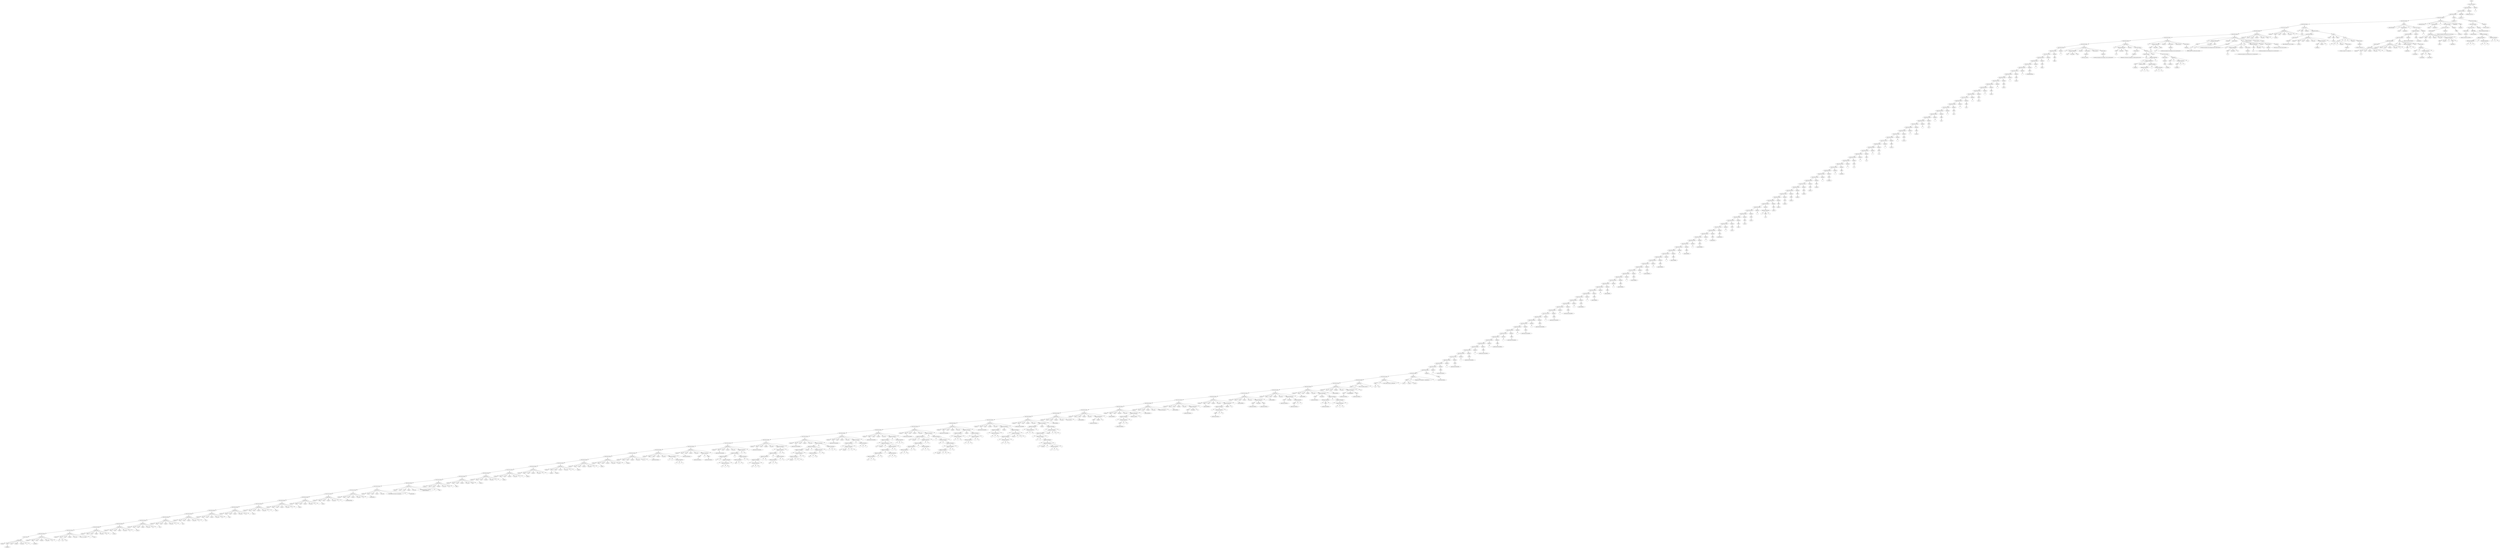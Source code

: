 digraph G{
"node276640611" [ label = "Iniciar",];
"node1766040250" [ label = "Lista Instrucciones",];
"node1431746795" [ label = "Lista Instrucciones",];
"node710022351" [ label = "Lista Instrucciones",];
"node1397611725" [ label = "Lista Instrucciones",];
"node661643884" [ label = "Lista Instrucciones",];
"node1201571722" [ label = "Lista Instrucciones",];
"node2110785498" [ label = "Lista Instrucciones",];
"node1086723865" [ label = "Lista Instrucciones",];
"node409137647" [ label = "Lista Instrucciones",];
"node737380286" [ label = "Lista Instrucciones",];
"node1457568717" [ label = "Lista Instrucciones",];
"node644743383" [ label = "Lista Instrucciones",];
"node697065596" [ label = "Lista Instrucciones",];
"node519429252" [ label = "Lista Instrucciones",];
"node1293427268" [ label = "Lista Instrucciones",];
"node455539592" [ label = "Lista Instrucciones",];
"node1373894416" [ label = "Lista Instrucciones",];
"node1640108116" [ label = "Lista Instrucciones",];
"node1833178154" [ label = "Lista Instrucciones",];
"node1100105905" [ label = "Lista Instrucciones",];
"node260537572" [ label = "Lista Instrucciones",];
"node2125897200" [ label = "Lista Instrucciones",];
"node866001736" [ label = "Lista Instrucciones",];
"node1612329546" [ label = "Lista Instrucciones",];
"node1422787313" [ label = "Lista Instrucciones",];
"node517823621" [ label = "Lista Instrucciones",];
"node1553705077" [ label = "Lista Instrucciones",];
"node1839352270" [ label = "Lista Instrucciones",];
"node1239353089" [ label = "Lista Instrucciones",];
"node1032995787" [ label = "Lista Instrucciones",];
"node1019976716" [ label = "Lista Instrucciones",];
"node1138253410" [ label = "Lista Instrucciones",];
"node1921957399" [ label = "Lista Instrucciones",];
"node1571633046" [ label = "Lista Instrucciones",];
"node1030155219" [ label = "Lista Instrucciones",];
"node1020041555" [ label = "Lista Instrucciones",];
"node993388251" [ label = "Lista Instrucciones",];
"node252733356" [ label = "Lista Instrucciones",];
"node94518766" [ label = "Lista Instrucciones",];
"node1576811016" [ label = "Lista Instrucciones",];
"node1240140882" [ label = "Lista Instrucciones",];
"node1170878404" [ label = "Lista Instrucciones",];
"node1368598494" [ label = "Lista Instrucciones",];
"node1828944798" [ label = "Lista Instrucciones",];
"node2090562544" [ label = "Lista Instrucciones",];
"node1748752296" [ label = "Lista Instrucciones",];
"node543076518" [ label = "Lista Instrucciones",];
"node1450696888" [ label = "Lista Instrucciones",];
"node1901333877" [ label = "Lista Instrucciones",];
"node1206125152" [ label = "Lista Instrucciones",];
"node317342138" [ label = "Lista Instrucciones",];
"node2079396223" [ label = "Lista Instrucciones",];
"node715097297" [ label = "Lista Instrucciones",];
"node1301247200" [ label = "Lista Instrucciones",];
"node220732282" [ label = "Lista Instrucciones",];
"node2124519753" [ label = "Lista Instrucciones",];
"node684598080" [ label = "Lista Instrucciones",];
"node508586701" [ label = "Lista Instrucciones",];
"node1399738806" [ label = "Lista Instrucciones",];
"node561508675" [ label = "Lista Instrucciones",];
"node2021265934" [ label = "Lista Instrucciones",];
"node1709251022" [ label = "Lista Instrucciones",];
"node1151534885" [ label = "Lista Instrucciones",];
"node1514150683" [ label = "Lista Instrucciones",];
"node1912772671" [ label = "Lista Instrucciones",];
"node532725976" [ label = "Lista Instrucciones",];
"node1124496938" [ label = "Lista Instrucciones",];
"node432285074" [ label = "Lista Instrucciones",];
"node2145486325" [ label = "Lista Instrucciones",];
"node1715363025" [ label = "Lista Instrucciones",];
"node385470746" [ label = "Lista Instrucciones",];
"node774479586" [ label = "Lista Instrucciones",];
"node1561618687" [ label = "Lista Instrucciones",];
"node1238921048" [ label = "Lista Instrucciones",];
"node301012600" [ label = "Lista Instrucciones",];
"node1942832170" [ label = "Lista Instrucciones",];
"node224434492" [ label = "Lista Instrucciones",];
"node122197351" [ label = "Lista Instrucciones",];
"node512954656" [ label = "Lista Instrucciones",];
"node132573900" [ label = "Lista Instrucciones",];
"node239479413" [ label = "Lista Instrucciones",];
"node1298560375" [ label = "Lista Instrucciones",];
"node1274705898" [ label = "Lista Instrucciones",];
"node2080003283" [ label = "Lista Instrucciones",];
"node1146145883" [ label = "Lista Instrucciones",];
"node988009579" [ label = "Lista Instrucciones",];
"node582918650" [ label = "Lista Instrucciones",];
"node189474226" [ label = "Lista Instrucciones",];
"node1228604052" [ label = "Lista Instrucciones",];
"node1843382100" [ label = "Lista Instrucciones",];
"node976820836" [ label = "Lista Instrucciones",];
"node1745739300" [ label = "Lista Instrucciones",];
"node2041794067" [ label = "Lista Instrucciones",];
"node1782956822" [ label = "Lista Instrucciones",];
"node417144320" [ label = "Lista Instrucciones",];
"node514269121" [ label = "Lista Instrucciones",];
"node2106005968" [ label = "Lista Instrucciones",];
"node966670341" [ label = "Lista Instrucciones",];
"node1229130792" [ label = "Lista Instrucciones",];
"node1874615254" [ label = "Lista Instrucciones",];
"node716211816" [ label = "Lista Instrucciones",];
"node1646710059" [ label = "Lista Instrucciones",];
"node869646091" [ label = "Lista Instrucciones",];
"node1044000844" [ label = "Lista Instrucciones",];
"node269967909" [ label = "Lista Instrucciones",];
"node1150073497" [ label = "Lista Instrucciones",];
"node1514105060" [ label = "Lista Instrucciones",];
"node904432575" [ label = "Lista Instrucciones",];
"node507887981" [ label = "Lista Instrucciones",];
"node1069348942" [ label = "Lista Instrucciones",];
"node509988629" [ label = "Lista Instrucciones",];
"node1872828949" [ label = "Lista Instrucciones",];
"node1600118821" [ label = "Lista Instrucciones",];
"node133766408" [ label = "Lista Instrucciones",];
"node928282501" [ label = "Lista Instrucciones",];
"node1354937032" [ label = "Lista Instrucciones",];
"node1882996285" [ label = "Lista Instrucciones",];
"node1063418991" [ label = "Lista Instrucciones",];
"node723438681" [ label = "Lista Instrucciones",];
"node1854897920" [ label = "Lista Instrucciones",];
"node2144561466" [ label = "Lista Instrucciones",];
"node1400828843" [ label = "Lista Instrucciones",];
"node241144217" [ label = "Lista Instrucciones",];
"node457017389" [ label = "Lista Instrucciones",];
"node2143533257" [ label = "Lista Instrucciones",];
"node1527050033" [ label = "Lista Instrucciones",];
"node698711697" [ label = "Lista Instrucciones",];
"node1588524904" [ label = "Lista Instrucciones",];
"node1011423620" [ label = "Lista Instrucciones",];
"node1086850139" [ label = "Lista Instrucciones",];
"node1109113637" [ label = "Lista Instrucciones",];
"node1806111161" [ label = "Lista Instrucciones",];
"node525774960" [ label = "Lista Instrucciones",];
"node524064029" [ label = "Lista Instrucciones",];
"node6408012" [ label = "Lista Instrucciones",];
"node1402479648" [ label = "Lista Instrucciones",];
"node2036845331" [ label = "Lista Instrucciones",];
"node34090335" [ label = "Lista Instrucciones",];
"node215859701" [ label = "Lista Instrucciones",];
"node519462250" [ label = "Lista Instrucciones",];
"node1502487284" [ label = "Lista Instrucciones",];
"node439324239" [ label = "Lista Instrucciones",];
"node2015311510" [ label = "Lista Instrucciones",];
"node1412315634" [ label = "Lista Instrucciones",];
"node2082420737" [ label = "Lista Instrucciones",];
"node438606907" [ label = "Lista Instrucciones",];
"node462336623" [ label = "Lista Instrucciones",];
"node1053489477" [ label = "Lista Instrucciones",];
"node999293357" [ label = "Lista Instrucciones",];
"node90933152" [ label = "Lista Instrucciones",];
"node1796755624" [ label = "Lista Instrucciones",];
"node49384543" [ label = "Lista Instrucciones",];
"node970418373" [ label = "Lista Instrucciones",];
"node1624817368" [ label = "Lista Instrucciones",];
"node1240219515" [ label = "Lista Instrucciones",];
"node1198637421" [ label = "Lista Instrucciones",];
"node1164052486" [ label = "Lista Instrucciones",];
"node1625903116" [ label = "Lista Instrucciones",];
"node1213643917" [ label = "Lista Instrucciones",];
"node23422531" [ label = "Lista Instrucciones",];
"node1410497617" [ label = "Instrucciones",];
"node2127638511" [ label = "Declaracion",];
"node60708460" [ label = "Ingresar",];
"node2127638511" -> "node60708460" [ label = "",];
"node702775074" [ label = "VARS",];
"node1859419835" [ label = "_variable1_",];
"node702775074" -> "node1859419835" [ label = "",];
"node2127638511" -> "node702775074" [ label = "",];
"node420322009" [ label = "Como",];
"node2127638511" -> "node420322009" [ label = "",];
"node1758565026" [ label = "NumEro",];
"node2127638511" -> "node1758565026" [ label = "",];
"node1526328053" [ label = "Con_valor",];
"node2127638511" -> "node1526328053" [ label = "",];
"node395667127" [ label = "5",];
"node2127638511" -> "node395667127" [ label = "",];
"node1656483278" [ label = ";",];
"node2127638511" -> "node1656483278" [ label = "",];
"node1410497617" -> "node2127638511" [ label = "",];
"node23422531" -> "node1410497617" [ label = "",];
"node102447033" [ label = "Declaracion",];
"node320920525" [ label = "Ingresar",];
"node102447033" -> "node320920525" [ label = "",];
"node792508352" [ label = "VARS",];
"node315947636" [ label = "_variable2_",];
"node792508352" -> "node315947636" [ label = "",];
"node102447033" -> "node792508352" [ label = "",];
"node1303224680" [ label = "Como",];
"node102447033" -> "node1303224680" [ label = "",];
"node1489434019" [ label = "NumEro",];
"node102447033" -> "node1489434019" [ label = "",];
"node311348172" [ label = "Con_valor",];
"node102447033" -> "node311348172" [ label = "",];
"node658277555" [ label = "50",];
"node102447033" -> "node658277555" [ label = "",];
"node121292765" [ label = ";",];
"node102447033" -> "node121292765" [ label = "",];
"node23422531" -> "node102447033" [ label = "",];
"node1213643917" -> "node23422531" [ label = "",];
"node1748914548" [ label = "Declaracion",];
"node201996052" [ label = "Ingresar",];
"node1748914548" -> "node201996052" [ label = "",];
"node1339044666" [ label = "VARS",];
"node512033074" [ label = "_v1_",];
"node1339044666" -> "node512033074" [ label = "",];
"node69883495" [ label = "_v2_",];
"node1339044666" -> "node69883495" [ label = "",];
"node1506108257" [ label = "_v3_",];
"node1339044666" -> "node1506108257" [ label = "",];
"node1748914548" -> "node1339044666" [ label = "",];
"node398643840" [ label = "Como",];
"node1748914548" -> "node398643840" [ label = "",];
"node569957851" [ label = "CadenA",];
"node1748914548" -> "node569957851" [ label = "",];
"node2008493805" [ label = "Con_valor",];
"node1748914548" -> "node2008493805" [ label = "",];
"node94078225" [ label = "esta es una cadena",];
"node1748914548" -> "node94078225" [ label = "",];
"node72090096" [ label = ";",];
"node1748914548" -> "node72090096" [ label = "",];
"node1213643917" -> "node1748914548" [ label = "",];
"node1625903116" -> "node1213643917" [ label = "",];
"node1673331367" [ label = "Declaracion",];
"node758351995" [ label = "Ingresar",];
"node1673331367" -> "node758351995" [ label = "",];
"node1952003009" [ label = "VARS",];
"node285142843" [ label = "_curso1_",];
"node1952003009" -> "node285142843" [ label = "",];
"node1673331367" -> "node1952003009" [ label = "",];
"node467500985" [ label = "Como",];
"node1673331367" -> "node467500985" [ label = "",];
"node706497769" [ label = "cadena",];
"node1673331367" -> "node706497769" [ label = "",];
"node400995664" [ label = "Con_valor",];
"node1673331367" -> "node400995664" [ label = "",];
"node1887831968" [ label = "olc",];
"node1673331367" -> "node1887831968" [ label = "",];
"node14061246" [ label = ";",];
"node1673331367" -> "node14061246" [ label = "",];
"node1625903116" -> "node1673331367" [ label = "",];
"node1164052486" -> "node1625903116" [ label = "",];
"node1214636361" [ label = "Declaracion",];
"node1779142944" [ label = "Ingresar",];
"node1214636361" -> "node1779142944" [ label = "",];
"node711991494" [ label = "VARS",];
"node518514760" [ label = "_curso2_",];
"node711991494" -> "node518514760" [ label = "",];
"node1214636361" -> "node711991494" [ label = "",];
"node2045721972" [ label = "Como",];
"node1214636361" -> "node2045721972" [ label = "",];
"node1331376632" [ label = "cadena",];
"node1214636361" -> "node1331376632" [ label = "",];
"node1678134981" [ label = "Con_valor",];
"node1214636361" -> "node1678134981" [ label = "",];
"node1157783461" [ label = "olc",];
"node1214636361" -> "node1157783461" [ label = "",];
"node1166462700" [ label = ";",];
"node1214636361" -> "node1166462700" [ label = "",];
"node1164052486" -> "node1214636361" [ label = "",];
"node1198637421" -> "node1164052486" [ label = "",];
"node1397027669" [ label = "Declaracion",];
"node98762654" [ label = "Ingresar",];
"node1397027669" -> "node98762654" [ label = "",];
"node1380612080" [ label = "VARS",];
"node558375675" [ label = "_curso3_",];
"node1380612080" -> "node558375675" [ label = "",];
"node1397027669" -> "node1380612080" [ label = "",];
"node1432531932" [ label = "Como",];
"node1397027669" -> "node1432531932" [ label = "",];
"node1198434529" [ label = "cadena",];
"node1397027669" -> "node1198434529" [ label = "",];
"node1184539147" [ label = "Con_valor",];
"node1397027669" -> "node1184539147" [ label = "",];
"node639963097" [ label = "olc",];
"node1397027669" -> "node639963097" [ label = "",];
"node1721349266" [ label = ";",];
"node1397027669" -> "node1721349266" [ label = "",];
"node1198637421" -> "node1397027669" [ label = "",];
"node1240219515" -> "node1198637421" [ label = "",];
"node1417814272" [ label = "Declaracion",];
"node1201359713" [ label = "Ingresar",];
"node1417814272" -> "node1201359713" [ label = "",];
"node1229905804" [ label = "VARS",];
"node1649991443" [ label = "_pi1_",];
"node1229905804" -> "node1649991443" [ label = "",];
"node1417814272" -> "node1229905804" [ label = "",];
"node655845497" [ label = "Como",];
"node1417814272" -> "node655845497" [ label = "",];
"node977989561" [ label = "numero",];
"node1417814272" -> "node977989561" [ label = "",];
"node88602051" [ label = "Con_valor",];
"node1417814272" -> "node88602051" [ label = "",];
"node566432319" [ label = "3",];
"node1417814272" -> "node566432319" [ label = "",];
"node1024189150" [ label = ";",];
"node1417814272" -> "node1024189150" [ label = "",];
"node1240219515" -> "node1417814272" [ label = "",];
"node1624817368" -> "node1240219515" [ label = "",];
"node1355933153" [ label = "Declaracion",];
"node1778576341" [ label = "Ingresar",];
"node1355933153" -> "node1778576341" [ label = "",];
"node1399414336" [ label = "VARS",];
"node831937505" [ label = "_pi2_",];
"node1399414336" -> "node831937505" [ label = "",];
"node1355933153" -> "node1399414336" [ label = "",];
"node1857511135" [ label = "Como",];
"node1355933153" -> "node1857511135" [ label = "",];
"node328617119" [ label = "numero",];
"node1355933153" -> "node328617119" [ label = "",];
"node169118707" [ label = "Con_valor",];
"node1355933153" -> "node169118707" [ label = "",];
"node157192195" [ label = "3.1",];
"node1355933153" -> "node157192195" [ label = "",];
"node1573615185" [ label = ";",];
"node1355933153" -> "node1573615185" [ label = "",];
"node1624817368" -> "node1355933153" [ label = "",];
"node970418373" -> "node1624817368" [ label = "",];
"node2090347459" [ label = "Declaracion",];
"node1383955632" [ label = "Ingresar",];
"node2090347459" -> "node1383955632" [ label = "",];
"node794701940" [ label = "VARS",];
"node698462768" [ label = "_pi3_",];
"node794701940" -> "node698462768" [ label = "",];
"node2090347459" -> "node794701940" [ label = "",];
"node349852404" [ label = "Como",];
"node2090347459" -> "node349852404" [ label = "",];
"node763048995" [ label = "numero",];
"node2090347459" -> "node763048995" [ label = "",];
"node1937276008" [ label = "Con_valor",];
"node2090347459" -> "node1937276008" [ label = "",];
"node1475108869" [ label = "3.14",];
"node2090347459" -> "node1475108869" [ label = "",];
"node292017662" [ label = ";",];
"node2090347459" -> "node292017662" [ label = "",];
"node970418373" -> "node2090347459" [ label = "",];
"node49384543" -> "node970418373" [ label = "",];
"node1699295709" [ label = "Declaracion",];
"node1440913952" [ label = "Ingresar",];
"node1699295709" -> "node1440913952" [ label = "",];
"node1631204561" [ label = "VARS",];
"node1314772269" [ label = "_pi4_",];
"node1631204561" -> "node1314772269" [ label = "",];
"node1699295709" -> "node1631204561" [ label = "",];
"node1656148706" [ label = "Como",];
"node1699295709" -> "node1656148706" [ label = "",];
"node600073998" [ label = "numero",];
"node1699295709" -> "node600073998" [ label = "",];
"node333992731" [ label = "Con_valor",];
"node1699295709" -> "node333992731" [ label = "",];
"node859576566" [ label = "3.141",];
"node1699295709" -> "node859576566" [ label = "",];
"node1732902321" [ label = ";",];
"node1699295709" -> "node1732902321" [ label = "",];
"node49384543" -> "node1699295709" [ label = "",];
"node1796755624" -> "node49384543" [ label = "",];
"node1731533377" [ label = "Declaracion",];
"node907345207" [ label = "Ingresar",];
"node1731533377" -> "node907345207" [ label = "",];
"node1698478251" [ label = "VARS",];
"node1303406024" [ label = "_anio1_",];
"node1698478251" -> "node1303406024" [ label = "",];
"node1731533377" -> "node1698478251" [ label = "",];
"node35166509" [ label = "Como",];
"node1731533377" -> "node35166509" [ label = "",];
"node334766364" [ label = "numero",];
"node1731533377" -> "node334766364" [ label = "",];
"node328022569" [ label = "Con_valor",];
"node1731533377" -> "node328022569" [ label = "",];
"node1574802357" [ label = "1",];
"node1731533377" -> "node1574802357" [ label = "",];
"node466270418" [ label = ";",];
"node1731533377" -> "node466270418" [ label = "",];
"node1796755624" -> "node1731533377" [ label = "",];
"node90933152" -> "node1796755624" [ label = "",];
"node696555126" [ label = "Declaracion",];
"node1394785565" [ label = "Ingresar",];
"node696555126" -> "node1394785565" [ label = "",];
"node1658051831" [ label = "VARS",];
"node739374167" [ label = "_anio2_",];
"node1658051831" -> "node739374167" [ label = "",];
"node696555126" -> "node1658051831" [ label = "",];
"node556527749" [ label = "Como",];
"node696555126" -> "node556527749" [ label = "",];
"node1730640872" [ label = "numero",];
"node696555126" -> "node1730640872" [ label = "",];
"node468658079" [ label = "Con_valor",];
"node696555126" -> "node468658079" [ label = "",];
"node947899385" [ label = "9",];
"node696555126" -> "node947899385" [ label = "",];
"node1177463723" [ label = ";",];
"node696555126" -> "node1177463723" [ label = "",];
"node90933152" -> "node696555126" [ label = "",];
"node999293357" -> "node90933152" [ label = "",];
"node445276349" [ label = "Declaracion",];
"node2025549740" [ label = "Ingresar",];
"node445276349" -> "node2025549740" [ label = "",];
"node1054692161" [ label = "VARS",];
"node228443330" [ label = "_anio3_",];
"node1054692161" -> "node228443330" [ label = "",];
"node445276349" -> "node1054692161" [ label = "",];
"node1146868292" [ label = "Como",];
"node445276349" -> "node1146868292" [ label = "",];
"node1740505964" [ label = "numero",];
"node445276349" -> "node1740505964" [ label = "",];
"node866976641" [ label = "Con_valor",];
"node445276349" -> "node866976641" [ label = "",];
"node1349876450" [ label = "4",];
"node445276349" -> "node1349876450" [ label = "",];
"node1252416346" [ label = ";",];
"node445276349" -> "node1252416346" [ label = "",];
"node999293357" -> "node445276349" [ label = "",];
"node1053489477" -> "node999293357" [ label = "",];
"node1561625601" [ label = "Declaracion",];
"node108930345" [ label = "Ingresar",];
"node1561625601" -> "node108930345" [ label = "",];
"node2108157294" [ label = "VARS",];
"node86185227" [ label = "_anio4_",];
"node2108157294" -> "node86185227" [ label = "",];
"node1561625601" -> "node2108157294" [ label = "",];
"node2087632162" [ label = "Como",];
"node1561625601" -> "node2087632162" [ label = "",];
"node198088939" [ label = "numero",];
"node1561625601" -> "node198088939" [ label = "",];
"node1228982369" [ label = "Con_valor",];
"node1561625601" -> "node1228982369" [ label = "",];
"node1414924047" [ label = "5",];
"node1561625601" -> "node1414924047" [ label = "",];
"node1566062346" [ label = ";",];
"node1561625601" -> "node1566062346" [ label = "",];
"node1053489477" -> "node1561625601" [ label = "",];
"node462336623" -> "node1053489477" [ label = "",];
"node573502858" [ label = "Declaracion",];
"node1835151982" [ label = "Ingresar",];
"node573502858" -> "node1835151982" [ label = "",];
"node157822642" [ label = "VARS",];
"node353675506" [ label = "_variableAntesNeg_",];
"node157822642" -> "node353675506" [ label = "",];
"node573502858" -> "node157822642" [ label = "",];
"node1086561663" [ label = "Como",];
"node573502858" -> "node1086561663" [ label = "",];
"node1011758667" [ label = "numero",];
"node573502858" -> "node1011758667" [ label = "",];
"node1947960014" [ label = "Con_valor",];
"node573502858" -> "node1947960014" [ label = "",];
"node1148778375" [ label = "5.0",];
"node573502858" -> "node1148778375" [ label = "",];
"node411869714" [ label = ";",];
"node573502858" -> "node411869714" [ label = "",];
"node462336623" -> "node573502858" [ label = "",];
"node438606907" -> "node462336623" [ label = "",];
"node1438462758" [ label = "Declaracion",];
"node2107168429" [ label = "Ingresar",];
"node1438462758" -> "node2107168429" [ label = "",];
"node2120204886" [ label = "VARS",];
"node62813117" [ label = "_encabezado1_",];
"node2120204886" -> "node62813117" [ label = "",];
"node1438462758" -> "node2120204886" [ label = "",];
"node1067861231" [ label = "Como",];
"node1438462758" -> "node1067861231" [ label = "",];
"node78692360" [ label = "cadena",];
"node1438462758" -> "node78692360" [ label = "",];
"node83750842" [ label = "Con_valor",];
"node1438462758" -> "node83750842" [ label = "",];
"node1957578499" [ label = "Universidad San Carlos de Guatemala...;",];
"node1438462758" -> "node1957578499" [ label = "",];
"node2040718405" [ label = ";",];
"node1438462758" -> "node2040718405" [ label = "",];
"node438606907" -> "node1438462758" [ label = "",];
"node2082420737" -> "node438606907" [ label = "",];
"node2064702457" [ label = "Declaracion",];
"node284912414" [ label = "Ingresar",];
"node2064702457" -> "node284912414" [ label = "",];
"node384540765" [ label = "VARS",];
"node2013658633" [ label = "_encabezado2_",];
"node384540765" -> "node2013658633" [ label = "",];
"node2064702457" -> "node384540765" [ label = "",];
"node87506403" [ label = "Como",];
"node2064702457" -> "node87506403" [ label = "",];
"node1314850240" [ label = "cadena",];
"node2064702457" -> "node1314850240" [ label = "",];
"node92126494" [ label = "Con_valor",];
"node2064702457" -> "node92126494" [ label = "",];
"node1382022670" [ label = "Escuela de Ciencias y Sistemas
Segundo semestre
",];
"node2064702457" -> "node1382022670" [ label = "",];
"node1849366915" [ label = ";",];
"node2064702457" -> "node1849366915" [ label = "",];
"node2082420737" -> "node2064702457" [ label = "",];
"node1412315634" -> "node2082420737" [ label = "",];
"node1484546177" [ label = "Declaracion",];
"node805417949" [ label = "Ingresar",];
"node1484546177" -> "node805417949" [ label = "",];
"node495158365" [ label = "VARS",];
"node734159215" [ label = "_flag1_",];
"node495158365" -> "node734159215" [ label = "",];
"node1484546177" -> "node495158365" [ label = "",];
"node268530942" [ label = "Como",];
"node1484546177" -> "node268530942" [ label = "",];
"node757310072" [ label = "boolean",];
"node1484546177" -> "node757310072" [ label = "",];
"node738421485" [ label = "Con_valor",];
"node1484546177" -> "node738421485" [ label = "",];
"node351448859" [ label = "True",];
"node1484546177" -> "node351448859" [ label = "",];
"node265265151" [ label = ";",];
"node1484546177" -> "node265265151" [ label = "",];
"node1412315634" -> "node1484546177" [ label = "",];
"node2015311510" -> "node1412315634" [ label = "",];
"node1070582812" [ label = "Declaracion",];
"node137141514" [ label = "Ingresar",];
"node1070582812" -> "node137141514" [ label = "",];
"node161968483" [ label = "VARS",];
"node2061776847" [ label = "_flag2_",];
"node161968483" -> "node2061776847" [ label = "",];
"node1070582812" -> "node161968483" [ label = "",];
"node990555043" [ label = "Como",];
"node1070582812" -> "node990555043" [ label = "",];
"node1461892357" [ label = "boolean",];
"node1070582812" -> "node1461892357" [ label = "",];
"node1706883819" [ label = "Con_valor",];
"node1070582812" -> "node1706883819" [ label = "",];
"node1044247516" [ label = "False",];
"node1070582812" -> "node1044247516" [ label = "",];
"node1350832139" [ label = ";",];
"node1070582812" -> "node1350832139" [ label = "",];
"node2015311510" -> "node1070582812" [ label = "",];
"node439324239" -> "node2015311510" [ label = "",];
"node306978179" [ label = "Declaracion",];
"node270911107" [ label = "Ingresar",];
"node306978179" -> "node270911107" [ label = "",];
"node1096246344" [ label = "VARS",];
"node832774177" [ label = "_name1_",];
"node1096246344" -> "node832774177" [ label = "",];
"node306978179" -> "node1096246344" [ label = "",];
"node1139905427" [ label = "Como",];
"node306978179" -> "node1139905427" [ label = "",];
"node2103334064" [ label = "caracter",];
"node306978179" -> "node2103334064" [ label = "",];
"node131144311" [ label = "Con_valor",];
"node306978179" -> "node131144311" [ label = "",];
"node802918532" [ label = "'f'",];
"node306978179" -> "node802918532" [ label = "",];
"node1618600935" [ label = ";",];
"node306978179" -> "node1618600935" [ label = "",];
"node439324239" -> "node306978179" [ label = "",];
"node1502487284" -> "node439324239" [ label = "",];
"node1871560844" [ label = "Declaracion",];
"node1610640808" [ label = "Ingresar",];
"node1871560844" -> "node1610640808" [ label = "",];
"node321691292" [ label = "VARS",];
"node1021653445" [ label = "_name2_",];
"node321691292" -> "node1021653445" [ label = "",];
"node1871560844" -> "node321691292" [ label = "",];
"node1030561653" [ label = "Como",];
"node1871560844" -> "node1030561653" [ label = "",];
"node1591957597" [ label = "caracter",];
"node1871560844" -> "node1591957597" [ label = "",];
"node701293923" [ label = "Con_valor",];
"node1871560844" -> "node701293923" [ label = "",];
"node1018335878" [ label = "'e'",];
"node1871560844" -> "node1018335878" [ label = "",];
"node1769059538" [ label = ";",];
"node1871560844" -> "node1769059538" [ label = "",];
"node1502487284" -> "node1871560844" [ label = "",];
"node519462250" -> "node1502487284" [ label = "",];
"node764684305" [ label = "Declaracion",];
"node1664952125" [ label = "Ingresar",];
"node764684305" -> "node1664952125" [ label = "",];
"node1270071166" [ label = "VARS",];
"node796935678" [ label = "_name3_",];
"node1270071166" -> "node796935678" [ label = "",];
"node764684305" -> "node1270071166" [ label = "",];
"node592979135" [ label = "Como",];
"node764684305" -> "node592979135" [ label = "",];
"node693566246" [ label = "caracter",];
"node764684305" -> "node693566246" [ label = "",];
"node2143873341" [ label = "Con_valor",];
"node764684305" -> "node2143873341" [ label = "",];
"node1389034639" [ label = "'r'",];
"node764684305" -> "node1389034639" [ label = "",];
"node819283893" [ label = ";",];
"node764684305" -> "node819283893" [ label = "",];
"node519462250" -> "node764684305" [ label = "",];
"node215859701" -> "node519462250" [ label = "",];
"node776213826" [ label = "Declaracion",];
"node385712310" [ label = "Ingresar",];
"node776213826" -> "node385712310" [ label = "",];
"node324417634" [ label = "VARS",];
"node161758546" [ label = "_name4_",];
"node324417634" -> "node161758546" [ label = "",];
"node130340641" [ label = "_name6_",];
"node324417634" -> "node130340641" [ label = "",];
"node776213826" -> "node324417634" [ label = "",];
"node2101743455" [ label = "Como",];
"node776213826" -> "node2101743455" [ label = "",];
"node1601285565" [ label = "caracter",];
"node776213826" -> "node1601285565" [ label = "",];
"node1998013868" [ label = "Con_valor",];
"node776213826" -> "node1998013868" [ label = "",];
"node1456204208" [ label = "'n'",];
"node776213826" -> "node1456204208" [ label = "",];
"node456800449" [ label = ";",];
"node776213826" -> "node456800449" [ label = "",];
"node215859701" -> "node776213826" [ label = "",];
"node34090335" -> "node215859701" [ label = "",];
"node1240752734" [ label = "Declaracion",];
"node67331305" [ label = "Ingresar",];
"node1240752734" -> "node67331305" [ label = "",];
"node218926000" [ label = "VARS",];
"node1195005664" [ label = "_name5_",];
"node218926000" -> "node1195005664" [ label = "",];
"node1240752734" -> "node218926000" [ label = "",];
"node766913227" [ label = "Como",];
"node1240752734" -> "node766913227" [ label = "",];
"node848111544" [ label = "caracter",];
"node1240752734" -> "node848111544" [ label = "",];
"node1530231634" [ label = "Con_valor",];
"node1240752734" -> "node1530231634" [ label = "",];
"node1311619970" [ label = "'a'",];
"node1240752734" -> "node1311619970" [ label = "",];
"node1381048574" [ label = ";",];
"node1240752734" -> "node1381048574" [ label = "",];
"node34090335" -> "node1240752734" [ label = "",];
"node2036845331" -> "node34090335" [ label = "",];
"node163212779" [ label = "Declaracion",];
"node2032498789" [ label = "Ingresar",];
"node163212779" -> "node2032498789" [ label = "",];
"node1526152552" [ label = "VARS",];
"node33202200" [ label = "_name7_",];
"node1526152552" -> "node33202200" [ label = "",];
"node163212779" -> "node1526152552" [ label = "",];
"node1534415097" [ label = "Como",];
"node163212779" -> "node1534415097" [ label = "",];
"node155319714" [ label = "caracter",];
"node163212779" -> "node155319714" [ label = "",];
"node1782488479" [ label = "Con_valor",];
"node163212779" -> "node1782488479" [ label = "",];
"node1049627296" [ label = "'${100}'",];
"node163212779" -> "node1049627296" [ label = "",];
"node1326671635" [ label = ";",];
"node163212779" -> "node1326671635" [ label = "",];
"node2036845331" -> "node163212779" [ label = "",];
"node1402479648" -> "node2036845331" [ label = "",];
"node1236873150" [ label = "Declaracion",];
"node1475711347" [ label = "Ingresar",];
"node1236873150" -> "node1475711347" [ label = "",];
"node1770931239" [ label = "VARS",];
"node1030856186" [ label = "_name8_",];
"node1770931239" -> "node1030856186" [ label = "",];
"node1236873150" -> "node1770931239" [ label = "",];
"node1026920757" [ label = "Como",];
"node1236873150" -> "node1026920757" [ label = "",];
"node1177608681" [ label = "caracter",];
"node1236873150" -> "node1177608681" [ label = "",];
"node1568946804" [ label = "Con_valor",];
"node1236873150" -> "node1568946804" [ label = "",];
"node1814815347" [ label = "'${111}'",];
"node1236873150" -> "node1814815347" [ label = "",];
"node2097572602" [ label = ";",];
"node1236873150" -> "node2097572602" [ label = "",];
"node1402479648" -> "node1236873150" [ label = "",];
"node6408012" -> "node1402479648" [ label = "",];
"node1022944026" [ label = "Declaracion",];
"node1087580523" [ label = "Ingresar",];
"node1022944026" -> "node1087580523" [ label = "",];
"node1943561080" [ label = "VARS",];
"node1028097603" [ label = "_operaciones1Basica_",];
"node1943561080" -> "node1028097603" [ label = "",];
"node1022944026" -> "node1943561080" [ label = "",];
"node1180451522" [ label = "Como",];
"node1022944026" -> "node1180451522" [ label = "",];
"node522035987" [ label = "numero",];
"node1022944026" -> "node522035987" [ label = "",];
"node795791403" [ label = "Con_valor",];
"node1022944026" -> "node795791403" [ label = "",];
"node781860379" [ label = "Expresion Arimetica",];
"node175387480" [ label = "1",];
"node781860379" -> "node175387480" [ label = "",];
"node2013465662" [ label = "+",];
"node781860379" -> "node2013465662" [ label = "",];
"node565535901" [ label = "Expresion Aritmetica",];
"node1587604566" [ label = "(",];
"node565535901" -> "node1587604566" [ label = "",];
"node1978006057" [ label = "1",];
"node565535901" -> "node1978006057" [ label = "",];
"node367491671" [ label = ")",];
"node565535901" -> "node367491671" [ label = "",];
"node781860379" -> "node565535901" [ label = "",];
"node1022944026" -> "node781860379" [ label = "",];
"node536638970" [ label = ";",];
"node1022944026" -> "node536638970" [ label = "",];
"node6408012" -> "node1022944026" [ label = "",];
"node524064029" -> "node6408012" [ label = "",];
"node1181214735" [ label = "Declaracion",];
"node478766680" [ label = "Ingresar",];
"node1181214735" -> "node478766680" [ label = "",];
"node840073820" [ label = "VARS",];
"node1321038401" [ label = "_operaciones1Basica2_",];
"node840073820" -> "node1321038401" [ label = "",];
"node1181214735" -> "node840073820" [ label = "",];
"node937679881" [ label = "Como",];
"node1181214735" -> "node937679881" [ label = "",];
"node1620039435" [ label = "numero",];
"node1181214735" -> "node1620039435" [ label = "",];
"node1177139492" [ label = "Con_valor",];
"node1181214735" -> "node1177139492" [ label = "",];
"node1663300826" [ label = "Expresion Arimetica",];
"node1250524963" [ label = "VARS",];
"node1419824886" [ label = "_operaciones1Basica_",];
"node1250524963" -> "node1419824886" [ label = "",];
"node1663300826" -> "node1250524963" [ label = "",];
"node1607187935" [ label = "+",];
"node1663300826" -> "node1607187935" [ label = "",];
"node598869976" [ label = "VARS",];
"node583210218" [ label = "_operaciones1Basica_",];
"node598869976" -> "node583210218" [ label = "",];
"node1663300826" -> "node598869976" [ label = "",];
"node1181214735" -> "node1663300826" [ label = "",];
"node1883683130" [ label = ";",];
"node1181214735" -> "node1883683130" [ label = "",];
"node524064029" -> "node1181214735" [ label = "",];
"node525774960" -> "node524064029" [ label = "",];
"node1927403432" [ label = "Declaracion",];
"node1105101547" [ label = "Ingresar",];
"node1927403432" -> "node1105101547" [ label = "",];
"node2072029822" [ label = "VARS",];
"node1045054301" [ label = "_operaciones1Intermedia_",];
"node2072029822" -> "node1045054301" [ label = "",];
"node1927403432" -> "node2072029822" [ label = "",];
"node1122668459" [ label = "Como",];
"node1927403432" -> "node1122668459" [ label = "",];
"node2006353095" [ label = "nUmero",];
"node1927403432" -> "node2006353095" [ label = "",];
"node154862353" [ label = "Con_valor",];
"node1927403432" -> "node154862353" [ label = "",];
"node1695021504" [ label = "Expresion Arimetica",];
"node1929819420" [ label = "Expresion Arimetica",];
"node813016839" [ label = "Expresion Arimetica",];
"node1636239763" [ label = "15",];
"node813016839" -> "node1636239763" [ label = "",];
"node991176090" [ label = "+",];
"node813016839" -> "node991176090" [ label = "",];
"node2105330097" [ label = "Expresion Aritmetica",];
"node1621890182" [ label = "(",];
"node2105330097" -> "node1621890182" [ label = "",];
"node968774289" [ label = "Expresion Aritmetica",];
"node597465289" [ label = "9",];
"node968774289" -> "node597465289" [ label = "",];
"node943123530" [ label = "*",];
"node968774289" -> "node943123530" [ label = "",];
"node952031214" [ label = "8",];
"node968774289" -> "node952031214" [ label = "",];
"node2105330097" -> "node968774289" [ label = "",];
"node1935614130" [ label = ")",];
"node2105330097" -> "node1935614130" [ label = "",];
"node813016839" -> "node2105330097" [ label = "",];
"node1929819420" -> "node813016839" [ label = "",];
"node885175488" [ label = "+",];
"node1929819420" -> "node885175488" [ label = "",];
"node999905966" [ label = "Expresion Aritmetica",];
"node1968634772" [ label = "Expresion Aritmetica",];
"node2131103548" [ label = "200",];
"node1968634772" -> "node2131103548" [ label = "",];
"node1581498536" [ label = "/",];
"node1968634772" -> "node1581498536" [ label = "",];
"node805223908" [ label = "8",];
"node1968634772" -> "node805223908" [ label = "",];
"node999905966" -> "node1968634772" [ label = "",];
"node1832282580" [ label = "*",];
"node999905966" -> "node1832282580" [ label = "",];
"node579269793" [ label = "3",];
"node999905966" -> "node579269793" [ label = "",];
"node1929819420" -> "node999905966" [ label = "",];
"node1695021504" -> "node1929819420" [ label = "",];
"node1644177113" [ label = "+",];
"node1695021504" -> "node1644177113" [ label = "",];
"node952870624" [ label = "9",];
"node1695021504" -> "node952870624" [ label = "",];
"node1927403432" -> "node1695021504" [ label = "",];
"node1718419684" [ label = ";",];
"node1927403432" -> "node1718419684" [ label = "",];
"node525774960" -> "node1927403432" [ label = "",];
"node1806111161" -> "node525774960" [ label = "",];
"node1943786356" [ label = "Declaracion",];
"node277747000" [ label = "Ingresar",];
"node1943786356" -> "node277747000" [ label = "",];
"node1972854127" [ label = "VARS",];
"node2079529241" [ label = "_operaciones1Avanzadas1_",];
"node1972854127" -> "node2079529241" [ label = "",];
"node1943786356" -> "node1972854127" [ label = "",];
"node1453204832" [ label = "Como",];
"node1943786356" -> "node1453204832" [ label = "",];
"node911859038" [ label = "numeRo",];
"node1943786356" -> "node911859038" [ label = "",];
"node2045416159" [ label = "Con_valor",];
"node1943786356" -> "node2045416159" [ label = "",];
"node439514922" [ label = "Expresion Aritmetica",];
"node1025569833" [ label = "(",];
"node439514922" -> "node1025569833" [ label = "",];
"node1173057022" [ label = "Expresion Arimetica",];
"node1757049846" [ label = "Expresion Arimetica",];
"node1631113964" [ label = "Expresion Aritmetica",];
"node1535370078" [ label = "Expresion Aritmetica",];
"node1159328077" [ label = "(",];
"node1535370078" -> "node1159328077" [ label = "",];
"node2122784731" [ label = "Expresion Arimetica",];
"node1502551381" [ label = "15",];
"node2122784731" -> "node1502551381" [ label = "",];
"node491953193" [ label = "+",];
"node2122784731" -> "node491953193" [ label = "",];
"node390829399" [ label = "9",];
"node2122784731" -> "node390829399" [ label = "",];
"node1535370078" -> "node2122784731" [ label = "",];
"node1374960034" [ label = ")",];
"node1535370078" -> "node1374960034" [ label = "",];
"node1631113964" -> "node1535370078" [ label = "",];
"node1890640764" [ label = "*",];
"node1631113964" -> "node1890640764" [ label = "",];
"node2039122583" [ label = "8",];
"node1631113964" -> "node2039122583" [ label = "",];
"node1757049846" -> "node1631113964" [ label = "",];
"node849369564" [ label = "+",];
"node1757049846" -> "node849369564" [ label = "",];
"node1114197763" [ label = "Expresion Aritmetica",];
"node892731185" [ label = "Expresion Aritmetica",];
"node407246130" [ label = "200",];
"node892731185" -> "node407246130" [ label = "",];
"node672715103" [ label = "/",];
"node892731185" -> "node672715103" [ label = "",];
"node545358344" [ label = "8",];
"node892731185" -> "node545358344" [ label = "",];
"node1114197763" -> "node892731185" [ label = "",];
"node987184478" [ label = "*",];
"node1114197763" -> "node987184478" [ label = "",];
"node311443635" [ label = "3",];
"node1114197763" -> "node311443635" [ label = "",];
"node1757049846" -> "node1114197763" [ label = "",];
"node1173057022" -> "node1757049846" [ label = "",];
"node2087516567" [ label = "+",];
"node1173057022" -> "node2087516567" [ label = "",];
"node1355916752" [ label = "9",];
"node1173057022" -> "node1355916752" [ label = "",];
"node439514922" -> "node1173057022" [ label = "",];
"node1408196441" [ label = ")",];
"node439514922" -> "node1408196441" [ label = "",];
"node1943786356" -> "node439514922" [ label = "",];
"node1139415119" [ label = ";",];
"node1943786356" -> "node1139415119" [ label = "",];
"node1806111161" -> "node1943786356" [ label = "",];
"node1109113637" -> "node1806111161" [ label = "",];
"node1481761252" [ label = "Declaracion",];
"node91430939" [ label = "Ingresar",];
"node1481761252" -> "node91430939" [ label = "",];
"node743416443" [ label = "VARS",];
"node1073016797" [ label = "_operaciones1Avanzadas2_",];
"node743416443" -> "node1073016797" [ label = "",];
"node1481761252" -> "node743416443" [ label = "",];
"node1761437446" [ label = "Como",];
"node1481761252" -> "node1761437446" [ label = "",];
"node1947398650" [ label = "numero",];
"node1481761252" -> "node1947398650" [ label = "",];
"node622844281" [ label = "Con_valor",];
"node1481761252" -> "node622844281" [ label = "",];
"node1032671232" [ label = "Expresion Arimetica",];
"node1045153248" [ label = "Expresion Aritmetica",];
"node1563786994" [ label = "Expresion Aritmetica",];
"node104505404" [ label = "(",];
"node1563786994" -> "node104505404" [ label = "",];
"node1365310891" [ label = "Expresion Arimetica",];
"node828659362" [ label = "Expresion Aritmetica",];
"node1204845714" [ label = "1",];
"node828659362" -> "node1204845714" [ label = "",];
"node339218196" [ label = "Potencia",];
"node828659362" -> "node339218196" [ label = "",];
"node1122186653" [ label = "[",];
"node828659362" -> "node1122186653" [ label = "",];
"node1361164837" [ label = "1",];
"node828659362" -> "node1361164837" [ label = "",];
"node366049407" [ label = "]",];
"node828659362" -> "node366049407" [ label = "",];
"node1365310891" -> "node828659362" [ label = "",];
"node1103467902" [ label = "+",];
"node1365310891" -> "node1103467902" [ label = "",];
"node441519878" [ label = "2",];
"node1365310891" -> "node441519878" [ label = "",];
"node1563786994" -> "node1365310891" [ label = "",];
"node1182629627" [ label = ")",];
"node1563786994" -> "node1182629627" [ label = "",];
"node1045153248" -> "node1563786994" [ label = "",];
"node1492247755" [ label = "Potencia",];
"node1045153248" -> "node1492247755" [ label = "",];
"node905114830" [ label = "[",];
"node1045153248" -> "node905114830" [ label = "",];
"node667546697" [ label = "Expresion Aritmetica",];
"node183422189" [ label = "Expresion Aritmetica",];
"node1567532743" [ label = "22.2",];
"node183422189" -> "node1567532743" [ label = "",];
"node2132311328" [ label = "-",];
"node183422189" -> "node2132311328" [ label = "",];
"node396076342" [ label = "2.2",];
"node183422189" -> "node396076342" [ label = "",];
"node667546697" -> "node183422189" [ label = "",];
"node1802410636" [ label = "-",];
"node667546697" -> "node1802410636" [ label = "",];
"node1126056376" [ label = "15",];
"node667546697" -> "node1126056376" [ label = "",];
"node1045153248" -> "node667546697" [ label = "",];
"node2136200582" [ label = "]",];
"node1045153248" -> "node2136200582" [ label = "",];
"node1032671232" -> "node1045153248" [ label = "",];
"node900431183" [ label = "+",];
"node1032671232" -> "node900431183" [ label = "",];
"node713964428" [ label = "Expresion Aritmetica",];
"node464305380" [ label = "(",];
"node713964428" -> "node464305380" [ label = "",];
"node2058532338" [ label = "2",];
"node713964428" -> "node2058532338" [ label = "",];
"node345898734" [ label = ")",];
"node713964428" -> "node345898734" [ label = "",];
"node1032671232" -> "node713964428" [ label = "",];
"node1481761252" -> "node1032671232" [ label = "",];
"node1326773674" [ label = ";",];
"node1481761252" -> "node1326773674" [ label = "",];
"node1109113637" -> "node1481761252" [ label = "",];
"node1086850139" -> "node1109113637" [ label = "",];
"node832650032" [ label = "Declaracion",];
"node1582499283" [ label = "Ingresar",];
"node832650032" -> "node1582499283" [ label = "",];
"node633535097" [ label = "VARS",];
"node1293148878" [ label = "_operaciones1Avanzadas3_",];
"node633535097" -> "node1293148878" [ label = "",];
"node832650032" -> "node633535097" [ label = "",];
"node1968384231" [ label = "Como",];
"node832650032" -> "node1968384231" [ label = "",];
"node862504451" [ label = "nuMero",];
"node832650032" -> "node862504451" [ label = "",];
"node21750565" [ label = "Con_valor",];
"node832650032" -> "node21750565" [ label = "",];
"node1402762320" [ label = "Expresion Arimetica",];
"node1063545556" [ label = "Expresion Aritmetica",];
"node1246358501" [ label = "(",];
"node1063545556" -> "node1246358501" [ label = "",];
"node340097858" [ label = "Expresion Aritmetica",];
"node608940910" [ label = "30",];
"node340097858" -> "node608940910" [ label = "",];
"node946163705" [ label = "Potencia",];
"node340097858" -> "node946163705" [ label = "",];
"node1031183827" [ label = "[",];
"node340097858" -> "node1031183827" [ label = "",];
"node47607380" [ label = "2",];
"node340097858" -> "node47607380" [ label = "",];
"node2071952803" [ label = "]",];
"node340097858" -> "node2071952803" [ label = "",];
"node1063545556" -> "node340097858" [ label = "",];
"node1769467826" [ label = ")",];
"node1063545556" -> "node1769467826" [ label = "",];
"node1402762320" -> "node1063545556" [ label = "",];
"node1617329994" [ label = "+",];
"node1402762320" -> "node1617329994" [ label = "",];
"node1366493660" [ label = "Expresion Aritmetica",];
"node1365374004" [ label = "(",];
"node1366493660" -> "node1365374004" [ label = "",];
"node129866709" [ label = "2",];
"node1366493660" -> "node129866709" [ label = "",];
"node1425156167" [ label = ")",];
"node1366493660" -> "node1425156167" [ label = "",];
"node1402762320" -> "node1366493660" [ label = "",];
"node832650032" -> "node1402762320" [ label = "",];
"node486991596" [ label = ";",];
"node832650032" -> "node486991596" [ label = "",];
"node1086850139" -> "node832650032" [ label = "",];
"node1011423620" -> "node1086850139" [ label = "",];
"node1125675308" [ label = "Declaracion",];
"node680540585" [ label = "Ingresar",];
"node1125675308" -> "node680540585" [ label = "",];
"node1835375852" [ label = "VARS",];
"node1199449642" [ label = "_operaciones1Avanzadas4_",];
"node1835375852" -> "node1199449642" [ label = "",];
"node1125675308" -> "node1835375852" [ label = "",];
"node1206890232" [ label = "Como",];
"node1125675308" -> "node1206890232" [ label = "",];
"node1847298781" [ label = "numeRo",];
"node1125675308" -> "node1847298781" [ label = "",];
"node802744590" [ label = "Con_valor",];
"node1125675308" -> "node802744590" [ label = "",];
"node421643689" [ label = "Expresion Arimetica",];
"node595800091" [ label = "Expresion Aritmetica",];
"node301734868" [ label = "(",];
"node595800091" -> "node301734868" [ label = "",];
"node2030309500" [ label = "Expresion Aritmetica",];
"node1847565944" [ label = "30",];
"node2030309500" -> "node1847565944" [ label = "",];
"node1411807304" [ label = "Potencia",];
"node2030309500" -> "node1411807304" [ label = "",];
"node636873635" [ label = "[",];
"node2030309500" -> "node636873635" [ label = "",];
"node2083227793" [ label = "Expresion Aritmetica",];
"node1851073842" [ label = "Expresion Aritmetica",];
"node165082248" [ label = "Expresion Arimetica",];
"node57978594" [ label = "Expresion Aritmetica",];
"node599507229" [ label = "10",];
"node57978594" -> "node599507229" [ label = "",];
"node1677729005" [ label = "-",];
"node57978594" -> "node1677729005" [ label = "",];
"node1523373649" [ label = "8",];
"node57978594" -> "node1523373649" [ label = "",];
"node165082248" -> "node57978594" [ label = "",];
"node2087284820" [ label = "+",];
"node165082248" -> "node2087284820" [ label = "",];
"node27780589" [ label = "9",];
"node165082248" -> "node27780589" [ label = "",];
"node1851073842" -> "node165082248" [ label = "",];
"node1696888384" [ label = "-",];
"node1851073842" -> "node1696888384" [ label = "",];
"node1508268779" [ label = "Expresion Aritmetica",];
"node1849326163" [ label = "4",];
"node1508268779" -> "node1849326163" [ label = "",];
"node1351377652" [ label = "*",];
"node1508268779" -> "node1351377652" [ label = "",];
"node375167187" [ label = "2",];
"node1508268779" -> "node375167187" [ label = "",];
"node1851073842" -> "node1508268779" [ label = "",];
"node2083227793" -> "node1851073842" [ label = "",];
"node2105981425" [ label = "-",];
"node2083227793" -> "node2105981425" [ label = "",];
"node1079229680" [ label = "1",];
"node2083227793" -> "node1079229680" [ label = "",];
"node2030309500" -> "node2083227793" [ label = "",];
"node1937501644" [ label = "]",];
"node2030309500" -> "node1937501644" [ label = "",];
"node595800091" -> "node2030309500" [ label = "",];
"node26438000" [ label = ")",];
"node595800091" -> "node26438000" [ label = "",];
"node421643689" -> "node595800091" [ label = "",];
"node1234305410" [ label = "+",];
"node421643689" -> "node1234305410" [ label = "",];
"node352030844" [ label = "Expresion Aritmetica",];
"node952240802" [ label = "(",];
"node352030844" -> "node952240802" [ label = "",];
"node570440739" [ label = "2",];
"node352030844" -> "node570440739" [ label = "",];
"node2076686320" [ label = ")",];
"node352030844" -> "node2076686320" [ label = "",];
"node421643689" -> "node352030844" [ label = "",];
"node1125675308" -> "node421643689" [ label = "",];
"node863481988" [ label = ";",];
"node1125675308" -> "node863481988" [ label = "",];
"node1011423620" -> "node1125675308" [ label = "",];
"node1588524904" -> "node1011423620" [ label = "",];
"node466103122" [ label = "Declaracion",];
"node940244268" [ label = "Ingresar",];
"node466103122" -> "node940244268" [ label = "",];
"node2117379562" [ label = "VARS",];
"node1892276536" [ label = "_operaciones1Avanzadas5_",];
"node2117379562" -> "node1892276536" [ label = "",];
"node466103122" -> "node2117379562" [ label = "",];
"node713158344" [ label = "Como",];
"node466103122" -> "node713158344" [ label = "",];
"node1166906665" [ label = "nUmero",];
"node466103122" -> "node1166906665" [ label = "",];
"node516776839" [ label = "Con_valor",];
"node466103122" -> "node516776839" [ label = "",];
"node544434559" [ label = "Expresion Arimetica",];
"node94450711" [ label = "Expresion Aritmetica",];
"node741133655" [ label = "30",];
"node94450711" -> "node741133655" [ label = "",];
"node1493717518" [ label = "Potencia",];
"node94450711" -> "node1493717518" [ label = "",];
"node1653338305" [ label = "[",];
"node94450711" -> "node1653338305" [ label = "",];
"node1854300427" [ label = "Expresion Aritmetica",];
"node604655609" [ label = "Expresion Aritmetica",];
"node1066004820" [ label = "Expresion Arimetica",];
"node37290908" [ label = "Expresion Aritmetica",];
"node1600824553" [ label = "10",];
"node37290908" -> "node1600824553" [ label = "",];
"node694771066" [ label = "-",];
"node37290908" -> "node694771066" [ label = "",];
"node1494878802" [ label = "8",];
"node37290908" -> "node1494878802" [ label = "",];
"node1066004820" -> "node37290908" [ label = "",];
"node326485774" [ label = "+",];
"node1066004820" -> "node326485774" [ label = "",];
"node422732901" [ label = "9",];
"node1066004820" -> "node422732901" [ label = "",];
"node604655609" -> "node1066004820" [ label = "",];
"node2060675252" [ label = "-",];
"node604655609" -> "node2060675252" [ label = "",];
"node1930605862" [ label = "Expresion Aritmetica",];
"node1323454973" [ label = "4",];
"node1930605862" -> "node1323454973" [ label = "",];
"node1148781832" [ label = "*",];
"node1930605862" -> "node1148781832" [ label = "",];
"node621691899" [ label = "2",];
"node1930605862" -> "node621691899" [ label = "",];
"node604655609" -> "node1930605862" [ label = "",];
"node1854300427" -> "node604655609" [ label = "",];
"node1137932793" [ label = "-",];
"node1854300427" -> "node1137932793" [ label = "",];
"node534947271" [ label = "1",];
"node1854300427" -> "node534947271" [ label = "",];
"node94450711" -> "node1854300427" [ label = "",];
"node331330166" [ label = "]",];
"node94450711" -> "node331330166" [ label = "",];
"node544434559" -> "node94450711" [ label = "",];
"node1157184097" [ label = "+",];
"node544434559" -> "node1157184097" [ label = "",];
"node473800630" [ label = "Expresion Aritmetica",];
"node385604971" [ label = "(",];
"node473800630" -> "node385604971" [ label = "",];
"node2017059264" [ label = "Expresion Aritmetica",];
"node1973352084" [ label = "15",];
"node2017059264" -> "node1973352084" [ label = "",];
"node86902718" [ label = "/",];
"node2017059264" -> "node86902718" [ label = "",];
"node1299612405" [ label = "Expresion Aritmetica",];
"node2062962042" [ label = "(",];
"node1299612405" -> "node2062962042" [ label = "",];
"node2027831014" [ label = "Expresion Arimetica",];
"node221828532" [ label = "Expresion Aritmetica",];
"node1948291020" [ label = "1",];
"node221828532" -> "node1948291020" [ label = "",];
"node1014337967" [ label = "Potencia",];
"node221828532" -> "node1014337967" [ label = "",];
"node903197129" [ label = "[",];
"node221828532" -> "node903197129" [ label = "",];
"node2114668466" [ label = "1",];
"node221828532" -> "node2114668466" [ label = "",];
"node245754192" [ label = "]",];
"node221828532" -> "node245754192" [ label = "",];
"node2027831014" -> "node221828532" [ label = "",];
"node516815298" [ label = "+",];
"node2027831014" -> "node516815298" [ label = "",];
"node109987883" [ label = "2",];
"node2027831014" -> "node109987883" [ label = "",];
"node1299612405" -> "node2027831014" [ label = "",];
"node572307871" [ label = ")",];
"node1299612405" -> "node572307871" [ label = "",];
"node2017059264" -> "node1299612405" [ label = "",];
"node473800630" -> "node2017059264" [ label = "",];
"node64109541" [ label = ")",];
"node473800630" -> "node64109541" [ label = "",];
"node544434559" -> "node473800630" [ label = "",];
"node466103122" -> "node544434559" [ label = "",];
"node1914753460" [ label = ";",];
"node466103122" -> "node1914753460" [ label = "",];
"node1588524904" -> "node466103122" [ label = "",];
"node698711697" -> "node1588524904" [ label = "",];
"node102437067" [ label = "Declaracion",];
"node1091338710" [ label = "Ingresar",];
"node102437067" -> "node1091338710" [ label = "",];
"node1402177281" [ label = "VARS",];
"node667570614" [ label = "_operaciones1Avanzadas6_",];
"node1402177281" -> "node667570614" [ label = "",];
"node102437067" -> "node1402177281" [ label = "",];
"node2039058636" [ label = "Como",];
"node102437067" -> "node2039058636" [ label = "",];
"node1546562586" [ label = "numeRo",];
"node102437067" -> "node1546562586" [ label = "",];
"node323654417" [ label = "Con_valor",];
"node102437067" -> "node323654417" [ label = "",];
"node1727543087" [ label = "Expresion Aritmetica",];
"node1405277388" [ label = "Expresion Aritmetica",];
"node2049309906" [ label = "(",];
"node1405277388" -> "node2049309906" [ label = "",];
"node1034959516" [ label = "Expresion Aritmetica",];
"node450245450" [ label = "5",];
"node1034959516" -> "node450245450" [ label = "",];
"node1601691752" [ label = "*",];
"node1034959516" -> "node1601691752" [ label = "",];
"node182539320" [ label = "8",];
"node1034959516" -> "node182539320" [ label = "",];
"node1405277388" -> "node1034959516" [ label = "",];
"node909769506" [ label = ")",];
"node1405277388" -> "node909769506" [ label = "",];
"node1727543087" -> "node1405277388" [ label = "",];
"node501142220" [ label = "Modulo",];
"node1727543087" -> "node501142220" [ label = "",];
"node2110395839" [ label = "Expresion Aritmetica",];
"node2097864362" [ label = "(",];
"node2110395839" -> "node2097864362" [ label = "",];
"node68410050" [ label = "Expresion Arimetica",];
"node1865429054" [ label = "Expresion Arimetica",];
"node1123723146" [ label = "1",];
"node1865429054" -> "node1123723146" [ label = "",];
"node1764679409" [ label = "+",];
"node1865429054" -> "node1764679409" [ label = "",];
"node1945230556" [ label = "5",];
"node1865429054" -> "node1945230556" [ label = "",];
"node68410050" -> "node1865429054" [ label = "",];
"node489595740" [ label = "+",];
"node68410050" -> "node489595740" [ label = "",];
"node176132484" [ label = "6",];
"node68410050" -> "node176132484" [ label = "",];
"node2110395839" -> "node68410050" [ label = "",];
"node364449644" [ label = ")",];
"node2110395839" -> "node364449644" [ label = "",];
"node1727543087" -> "node2110395839" [ label = "",];
"node102437067" -> "node1727543087" [ label = "",];
"node1750283835" [ label = ";",];
"node102437067" -> "node1750283835" [ label = "",];
"node698711697" -> "node102437067" [ label = "",];
"node1527050033" -> "node698711697" [ label = "",];
"node1002542" [ label = "Declaracion",];
"node1988759066" [ label = "Ingresar",];
"node1002542" -> "node1988759066" [ label = "",];
"node722841032" [ label = "VARS",];
"node1510384767" [ label = "_operaciones1Avanzadas7_",];
"node722841032" -> "node1510384767" [ label = "",];
"node1002542" -> "node722841032" [ label = "",];
"node538111277" [ label = "Como",];
"node1002542" -> "node538111277" [ label = "",];
"node114220523" [ label = "numeRo",];
"node1002542" -> "node114220523" [ label = "",];
"node3365655" [ label = "Con_valor",];
"node1002542" -> "node3365655" [ label = "",];
"node1878598194" [ label = "Expresion Aritmetica",];
"node1488306533" [ label = "Expresion Aritmetica",];
"node677674525" [ label = "(",];
"node1488306533" -> "node677674525" [ label = "",];
"node840266725" [ label = "Expresion Aritmetica",];
"node349912871" [ label = "5",];
"node840266725" -> "node349912871" [ label = "",];
"node1645443632" [ label = "*",];
"node840266725" -> "node1645443632" [ label = "",];
"node1770808569" [ label = "8",];
"node840266725" -> "node1770808569" [ label = "",];
"node1488306533" -> "node840266725" [ label = "",];
"node1881122934" [ label = ")",];
"node1488306533" -> "node1881122934" [ label = "",];
"node1878598194" -> "node1488306533" [ label = "",];
"node1030787925" [ label = "Modulo",];
"node1878598194" -> "node1030787925" [ label = "",];
"node1154202673" [ label = "Expresion Aritmetica",];
"node1324000253" [ label = "(",];
"node1154202673" -> "node1324000253" [ label = "",];
"node1136389710" [ label = "Expresion Aritmetica",];
"node2053650263" [ label = "Expresion Aritmetica",];
"node1675306527" [ label = "(",];
"node2053650263" -> "node1675306527" [ label = "",];
"node2016773330" [ label = "Expresion Arimetica",];
"node1684065284" [ label = "5",];
"node2016773330" -> "node1684065284" [ label = "",];
"node1602854224" [ label = "+",];
"node2016773330" -> "node1602854224" [ label = "",];
"node1700307808" [ label = "3",];
"node2016773330" -> "node1700307808" [ label = "",];
"node2053650263" -> "node2016773330" [ label = "",];
"node824158221" [ label = ")",];
"node2053650263" -> "node824158221" [ label = "",];
"node1136389710" -> "node2053650263" [ label = "",];
"node1400718022" [ label = "Potencia",];
"node1136389710" -> "node1400718022" [ label = "",];
"node1074607844" [ label = "[",];
"node1136389710" -> "node1074607844" [ label = "",];
"node1626267174" [ label = "8",];
"node1136389710" -> "node1626267174" [ label = "",];
"node746413558" [ label = "]",];
"node1136389710" -> "node746413558" [ label = "",];
"node1154202673" -> "node1136389710" [ label = "",];
"node363807181" [ label = ")",];
"node1154202673" -> "node363807181" [ label = "",];
"node1878598194" -> "node1154202673" [ label = "",];
"node1002542" -> "node1878598194" [ label = "",];
"node1010630538" [ label = ";",];
"node1002542" -> "node1010630538" [ label = "",];
"node1527050033" -> "node1002542" [ label = "",];
"node2143533257" -> "node1527050033" [ label = "",];
"node716511685" [ label = "Declaracion",];
"node1826710408" [ label = "Ingresar",];
"node716511685" -> "node1826710408" [ label = "",];
"node61863664" [ label = "VARS",];
"node1479842208" [ label = "_operaciones1Avanzadas8_",];
"node61863664" -> "node1479842208" [ label = "",];
"node716511685" -> "node61863664" [ label = "",];
"node1523439698" [ label = "Como",];
"node716511685" -> "node1523439698" [ label = "",];
"node1037508000" [ label = "numeRo",];
"node716511685" -> "node1037508000" [ label = "",];
"node1102279836" [ label = "Con_valor",];
"node716511685" -> "node1102279836" [ label = "",];
"node1035345043" [ label = "Expresion Aritmetica",];
"node151866431" [ label = "Expresion Aritmetica",];
"node213019299" [ label = "(",];
"node151866431" -> "node213019299" [ label = "",];
"node1451227197" [ label = "Expresion Aritmetica",];
"node1528833253" [ label = "5",];
"node1451227197" -> "node1528833253" [ label = "",];
"node942667530" [ label = "*",];
"node1451227197" -> "node942667530" [ label = "",];
"node668427742" [ label = "8",];
"node1451227197" -> "node668427742" [ label = "",];
"node151866431" -> "node1451227197" [ label = "",];
"node247516937" [ label = ")",];
"node151866431" -> "node247516937" [ label = "",];
"node1035345043" -> "node151866431" [ label = "",];
"node1419629880" [ label = "Modulo",];
"node1035345043" -> "node1419629880" [ label = "",];
"node323878662" [ label = "Expresion Aritmetica",];
"node254312740" [ label = "(",];
"node323878662" -> "node254312740" [ label = "",];
"node119062351" [ label = "Expresion Aritmetica",];
"node1024888449" [ label = "Expresion Aritmetica",];
"node1096803306" [ label = "(",];
"node1024888449" -> "node1096803306" [ label = "",];
"node171273028" [ label = "Expresion Arimetica",];
"node1217744778" [ label = "5",];
"node171273028" -> "node1217744778" [ label = "",];
"node1107206815" [ label = "+",];
"node171273028" -> "node1107206815" [ label = "",];
"node2130729465" [ label = "Expresion Aritmetica",];
"node1590583830" [ label = "(",];
"node2130729465" -> "node1590583830" [ label = "",];
"node1019584346" [ label = "Expresion Aritmetica",];
"node144390151" [ label = "2",];
"node1019584346" -> "node144390151" [ label = "",];
"node1974036348" [ label = "Potencia",];
"node1019584346" -> "node1974036348" [ label = "",];
"node1482323213" [ label = "[",];
"node1019584346" -> "node1482323213" [ label = "",];
"node1224023571" [ label = "Expresion Aritmetica",];
"node427772938" [ label = "2",];
"node1224023571" -> "node427772938" [ label = "",];
"node659770078" [ label = "*",];
"node1224023571" -> "node659770078" [ label = "",];
"node749379876" [ label = "2",];
"node1224023571" -> "node749379876" [ label = "",];
"node1019584346" -> "node1224023571" [ label = "",];
"node1280255780" [ label = "]",];
"node1019584346" -> "node1280255780" [ label = "",];
"node2130729465" -> "node1019584346" [ label = "",];
"node791887291" [ label = ")",];
"node2130729465" -> "node791887291" [ label = "",];
"node171273028" -> "node2130729465" [ label = "",];
"node1024888449" -> "node171273028" [ label = "",];
"node311138105" [ label = ")",];
"node1024888449" -> "node311138105" [ label = "",];
"node119062351" -> "node1024888449" [ label = "",];
"node1800517581" [ label = "Potencia",];
"node119062351" -> "node1800517581" [ label = "",];
"node1586678660" [ label = "[",];
"node119062351" -> "node1586678660" [ label = "",];
"node1752886024" [ label = "8",];
"node119062351" -> "node1752886024" [ label = "",];
"node637967201" [ label = "]",];
"node119062351" -> "node637967201" [ label = "",];
"node323878662" -> "node119062351" [ label = "",];
"node1074773939" [ label = ")",];
"node323878662" -> "node1074773939" [ label = "",];
"node1035345043" -> "node323878662" [ label = "",];
"node716511685" -> "node1035345043" [ label = "",];
"node143233757" [ label = ";",];
"node716511685" -> "node143233757" [ label = "",];
"node2143533257" -> "node716511685" [ label = "",];
"node457017389" -> "node2143533257" [ label = "",];
"node932452975" [ label = "Declaracion",];
"node635130479" [ label = "Ingresar",];
"node932452975" -> "node635130479" [ label = "",];
"node404001600" [ label = "VARS",];
"node1548740069" [ label = "_operacionRela1_",];
"node404001600" -> "node1548740069" [ label = "",];
"node932452975" -> "node404001600" [ label = "",];
"node1268767585" [ label = "Como",];
"node932452975" -> "node1268767585" [ label = "",];
"node883470423" [ label = "Numero",];
"node932452975" -> "node883470423" [ label = "",];
"node135965457" [ label = "Con_valor",];
"node932452975" -> "node135965457" [ label = "",];
"node735643450" [ label = "mas de 60 Plox",];
"node932452975" -> "node735643450" [ label = "",];
"node505972211" [ label = ";",];
"node932452975" -> "node505972211" [ label = "",];
"node457017389" -> "node932452975" [ label = "",];
"node241144217" -> "node457017389" [ label = "",];
"node1869849705" [ label = "Declaracion",];
"node854378677" [ label = "Ingresar",];
"node1869849705" -> "node854378677" [ label = "",];
"node1366288645" [ label = "VARS",];
"node187886022" [ label = "_operacionRela3_",];
"node1366288645" -> "node187886022" [ label = "",];
"node1869849705" -> "node1366288645" [ label = "",];
"node2039497765" [ label = "Como",];
"node1869849705" -> "node2039497765" [ label = "",];
"node770540226" [ label = "boolean",];
"node1869849705" -> "node770540226" [ label = "",];
"node56914363" [ label = "Con_valor",];
"node1869849705" -> "node56914363" [ label = "",];
"node520410312" [ label = "Expresion Relacional",];
"node1682836065" [ label = "VARS",];
"node628391864" [ label = "_operaciones1Basica_",];
"node1682836065" -> "node628391864" [ label = "",];
"node520410312" -> "node1682836065" [ label = "",];
"node96287492" [ label = "MAYOR",];
"node520410312" -> "node96287492" [ label = "",];
"node1009126895" [ label = "8",];
"node520410312" -> "node1009126895" [ label = "",];
"node1869849705" -> "node520410312" [ label = "",];
"node682562824" [ label = ";",];
"node1869849705" -> "node682562824" [ label = "",];
"node241144217" -> "node1869849705" [ label = "",];
"node1400828843" -> "node241144217" [ label = "",];
"node782251546" [ label = "Declaracion",];
"node1110003153" [ label = "Ingresar",];
"node782251546" -> "node1110003153" [ label = "",];
"node1315727630" [ label = "VARS",];
"node515580574" [ label = "_operacionRela31_",];
"node1315727630" -> "node515580574" [ label = "",];
"node782251546" -> "node1315727630" [ label = "",];
"node830789557" [ label = "Como",];
"node782251546" -> "node830789557" [ label = "",];
"node961237905" [ label = "BooLean",];
"node782251546" -> "node961237905" [ label = "",];
"node348289455" [ label = "Con_valor",];
"node782251546" -> "node348289455" [ label = "",];
"node1403651707" [ label = "Expresion Relacional",];
"node1149524676" [ label = "Expresion Aritmetica",];
"node665865758" [ label = "(",];
"node1149524676" -> "node665865758" [ label = "",];
"node548947014" [ label = "Expresion Arimetica",];
"node597821428" [ label = "VARS",];
"node1159084862" [ label = "_operaciones1Basica_",];
"node597821428" -> "node1159084862" [ label = "",];
"node548947014" -> "node597821428" [ label = "",];
"node1618169148" [ label = "+",];
"node548947014" -> "node1618169148" [ label = "",];
"node34324224" [ label = "6",];
"node548947014" -> "node34324224" [ label = "",];
"node1149524676" -> "node548947014" [ label = "",];
"node824542482" [ label = ")",];
"node1149524676" -> "node824542482" [ label = "",];
"node1403651707" -> "node1149524676" [ label = "",];
"node1159632835" [ label = "MAYOR_O_IGUAL",];
"node1403651707" -> "node1159632835" [ label = "",];
"node1065232625" [ label = "8",];
"node1403651707" -> "node1065232625" [ label = "",];
"node782251546" -> "node1403651707" [ label = "",];
"node1624400801" [ label = ";",];
"node782251546" -> "node1624400801" [ label = "",];
"node1400828843" -> "node782251546" [ label = "",];
"node2144561466" -> "node1400828843" [ label = "",];
"node2101508028" [ label = "Declaracion",];
"node1280526168" [ label = "Ingresar",];
"node2101508028" -> "node1280526168" [ label = "",];
"node44357507" [ label = "VARS",];
"node1905812253" [ label = "_operacionRela32_",];
"node44357507" -> "node1905812253" [ label = "",];
"node2101508028" -> "node44357507" [ label = "",];
"node529073413" [ label = "Como",];
"node2101508028" -> "node529073413" [ label = "",];
"node1228339243" [ label = "boolean",];
"node2101508028" -> "node1228339243" [ label = "",];
"node1837770305" [ label = "Con_valor",];
"node2101508028" -> "node1837770305" [ label = "",];
"node1605906534" [ label = "Expresion Relacional",];
"node2101508028" -> "node1605906534" [ label = "",];
"node147765177" [ label = ";",];
"node2101508028" -> "node147765177" [ label = "",];
"node2144561466" -> "node2101508028" [ label = "",];
"node1854897920" -> "node2144561466" [ label = "",];
"node1992814891" [ label = "Declaracion",];
"node1254320540" [ label = "Ingresar",];
"node1992814891" -> "node1254320540" [ label = "",];
"node1415990178" [ label = "VARS",];
"node703090152" [ label = "_operacionRela4_",];
"node1415990178" -> "node703090152" [ label = "",];
"node1992814891" -> "node1415990178" [ label = "",];
"node1626324823" [ label = "Como",];
"node1992814891" -> "node1626324823" [ label = "",];
"node833725791" [ label = "booleAn",];
"node1992814891" -> "node833725791" [ label = "",];
"node1475134352" [ label = "Con_valor",];
"node1992814891" -> "node1475134352" [ label = "",];
"node1015038856" [ label = "Expresion Relacional",];
"node554190408" [ label = "VARS",];
"node489653355" [ label = "_operaciones1Basica_",];
"node554190408" -> "node489653355" [ label = "",];
"node1015038856" -> "node554190408" [ label = "",];
"node753804317" [ label = "ES_IGUAL",];
"node1015038856" -> "node753804317" [ label = "",];
"node315403787" [ label = "8",];
"node1015038856" -> "node315403787" [ label = "",];
"node1992814891" -> "node1015038856" [ label = "",];
"node1905627164" [ label = ";",];
"node1992814891" -> "node1905627164" [ label = "",];
"node1854897920" -> "node1992814891" [ label = "",];
"node723438681" -> "node1854897920" [ label = "",];
"node276319897" [ label = "Declaracion",];
"node1298882119" [ label = "Ingresar",];
"node276319897" -> "node1298882119" [ label = "",];
"node983571735" [ label = "VARS",];
"node1734901551" [ label = "_operacionRela33_",];
"node983571735" -> "node1734901551" [ label = "",];
"node276319897" -> "node983571735" [ label = "",];
"node892791261" [ label = "Como",];
"node276319897" -> "node892791261" [ label = "",];
"node582484058" [ label = "boolean",];
"node276319897" -> "node582484058" [ label = "",];
"node415955391" [ label = "Con_valor",];
"node276319897" -> "node415955391" [ label = "",];
"node1023376526" [ label = "Expresion Relacional",];
"node1048904397" [ label = "Expresion Aritmetica",];
"node1549627287" [ label = "(",];
"node1048904397" -> "node1549627287" [ label = "",];
"node328557218" [ label = "Expresion Arimetica",];
"node1414096722" [ label = "VARS",];
"node1120703612" [ label = "_operaciones1Basica_",];
"node1414096722" -> "node1120703612" [ label = "",];
"node328557218" -> "node1414096722" [ label = "",];
"node1968859749" [ label = "+",];
"node328557218" -> "node1968859749" [ label = "",];
"node1306691102" [ label = "6",];
"node328557218" -> "node1306691102" [ label = "",];
"node1048904397" -> "node328557218" [ label = "",];
"node1385044743" [ label = ")",];
"node1048904397" -> "node1385044743" [ label = "",];
"node1023376526" -> "node1048904397" [ label = "",];
"node1959205470" [ label = "MENOR",];
"node1023376526" -> "node1959205470" [ label = "",];
"node1390956513" [ label = "8",];
"node1023376526" -> "node1390956513" [ label = "",];
"node276319897" -> "node1023376526" [ label = "",];
"node199487956" [ label = ";",];
"node276319897" -> "node199487956" [ label = "",];
"node723438681" -> "node276319897" [ label = "",];
"node1063418991" -> "node723438681" [ label = "",];
"node689407372" [ label = "Declaracion",];
"node1708027674" [ label = "Ingresar",];
"node689407372" -> "node1708027674" [ label = "",];
"node1976152837" [ label = "VARS",];
"node1638961465" [ label = "_operacionRela5_",];
"node1976152837" -> "node1638961465" [ label = "",];
"node689407372" -> "node1976152837" [ label = "",];
"node1956533094" [ label = "Como",];
"node689407372" -> "node1956533094" [ label = "",];
"node1648247888" [ label = "boolean",];
"node689407372" -> "node1648247888" [ label = "",];
"node1524077193" [ label = "Con_valor",];
"node689407372" -> "node1524077193" [ label = "",];
"node1066138035" [ label = "Expresion Relacional",];
"node965253191" [ label = "VARS",];
"node696535010" [ label = "_operaciones1Basica_",];
"node965253191" -> "node696535010" [ label = "",];
"node1066138035" -> "node965253191" [ label = "",];
"node1327618945" [ label = "ES_IGUAL",];
"node1066138035" -> "node1327618945" [ label = "",];
"node789046711" [ label = "VARS",];
"node1378884272" [ label = "_operaciones1Basica_",];
"node789046711" -> "node1378884272" [ label = "",];
"node1066138035" -> "node789046711" [ label = "",];
"node689407372" -> "node1066138035" [ label = "",];
"node1501621315" [ label = ";",];
"node689407372" -> "node1501621315" [ label = "",];
"node1063418991" -> "node689407372" [ label = "",];
"node1882996285" -> "node1063418991" [ label = "",];
"node415029537" [ label = "Declaracion",];
"node134655452" [ label = "Ingresar",];
"node415029537" -> "node134655452" [ label = "",];
"node1521599478" [ label = "VARS",];
"node76402199" [ label = "_operacionRela6_",];
"node1521599478" -> "node76402199" [ label = "",];
"node415029537" -> "node1521599478" [ label = "",];
"node2047240822" [ label = "Como",];
"node415029537" -> "node2047240822" [ label = "",];
"node1205031079" [ label = "Boolean",];
"node415029537" -> "node1205031079" [ label = "",];
"node321488344" [ label = "Con_valor",];
"node415029537" -> "node321488344" [ label = "",];
"node2042498268" [ label = "Expresion Relacional",];
"node807570503" [ label = "VARS",];
"node1839834252" [ label = "_operaciones1Basica_",];
"node807570503" -> "node1839834252" [ label = "",];
"node2042498268" -> "node807570503" [ label = "",];
"node854715300" [ label = "ES_IGUAL",];
"node2042498268" -> "node854715300" [ label = "",];
"node1000397258" [ label = "Expresion Arimetica",];
"node524565069" [ label = "VARS",];
"node1072263405" [ label = "_operaciones1Basica_",];
"node524565069" -> "node1072263405" [ label = "",];
"node1000397258" -> "node524565069" [ label = "",];
"node49811583" [ label = "+",];
"node1000397258" -> "node49811583" [ label = "",];
"node1059841891" [ label = "1",];
"node1000397258" -> "node1059841891" [ label = "",];
"node2042498268" -> "node1000397258" [ label = "",];
"node415029537" -> "node2042498268" [ label = "",];
"node25371801" [ label = ";",];
"node415029537" -> "node25371801" [ label = "",];
"node1882996285" -> "node415029537" [ label = "",];
"node1354937032" -> "node1882996285" [ label = "",];
"node1972982364" [ label = "Declaracion",];
"node933285752" [ label = "Ingresar",];
"node1972982364" -> "node933285752" [ label = "",];
"node1473259024" [ label = "VARS",];
"node1332701087" [ label = "_operacionRela7_",];
"node1473259024" -> "node1332701087" [ label = "",];
"node1972982364" -> "node1473259024" [ label = "",];
"node1893455772" [ label = "Como",];
"node1972982364" -> "node1893455772" [ label = "",];
"node1093737968" [ label = "boolEan",];
"node1972982364" -> "node1093737968" [ label = "",];
"node386351968" [ label = "Con_valor",];
"node1972982364" -> "node386351968" [ label = "",];
"node593530240" [ label = "Expresion Relacional",];
"node220846407" [ label = "VARS",];
"node1153342351" [ label = "_operaciones1Basica_",];
"node220846407" -> "node1153342351" [ label = "",];
"node593530240" -> "node220846407" [ label = "",];
"node1771031611" [ label = "ES_IGUAL",];
"node593530240" -> "node1771031611" [ label = "",];
"node1319387143" [ label = "Expresion Aritmetica",];
"node218385269" [ label = "Expresion Aritmetica",];
"node1037487033" [ label = "(",];
"node218385269" -> "node1037487033" [ label = "",];
"node707733036" [ label = "VARS",];
"node1189605142" [ label = "_operaciones1Basica_",];
"node707733036" -> "node1189605142" [ label = "",];
"node218385269" -> "node707733036" [ label = "",];
"node1771522908" [ label = ")",];
"node218385269" -> "node1771522908" [ label = "",];
"node1319387143" -> "node218385269" [ label = "",];
"node1645731540" [ label = "*",];
"node1319387143" -> "node1645731540" [ label = "",];
"node836410108" [ label = "Expresion Aritmetica",];
"node1220304014" [ label = "(",];
"node836410108" -> "node1220304014" [ label = "",];
"node455222126" [ label = "Expresion Arimetica",];
"node1201647520" [ label = "8",];
"node455222126" -> "node1201647520" [ label = "",];
"node578273493" [ label = "+",];
"node455222126" -> "node578273493" [ label = "",];
"node134590521" [ label = "5",];
"node455222126" -> "node134590521" [ label = "",];
"node836410108" -> "node455222126" [ label = "",];
"node45538052" [ label = ")",];
"node836410108" -> "node45538052" [ label = "",];
"node1319387143" -> "node836410108" [ label = "",];
"node593530240" -> "node1319387143" [ label = "",];
"node1972982364" -> "node593530240" [ label = "",];
"node946767453" [ label = ";",];
"node1972982364" -> "node946767453" [ label = "",];
"node1354937032" -> "node1972982364" [ label = "",];
"node928282501" -> "node1354937032" [ label = "",];
"node612600045" [ label = "Declaracion",];
"node19034172" [ label = "Ingresar",];
"node612600045" -> "node19034172" [ label = "",];
"node897115623" [ label = "VARS",];
"node2045301115" [ label = "_operacionRela51_",];
"node897115623" -> "node2045301115" [ label = "",];
"node612600045" -> "node897115623" [ label = "",];
"node1091889739" [ label = "Como",];
"node612600045" -> "node1091889739" [ label = "",];
"node1403371973" [ label = "bOoleAn",];
"node612600045" -> "node1403371973" [ label = "",];
"node553669003" [ label = "Con_valor",];
"node612600045" -> "node553669003" [ label = "",];
"node517750745" [ label = "Expresion Relacional",];
"node2029836539" [ label = "VARS",];
"node95061448" [ label = "_operaciones1Basica_",];
"node2029836539" -> "node95061448" [ label = "",];
"node517750745" -> "node2029836539" [ label = "",];
"node637862143" [ label = "ES_DIFERENTE",];
"node517750745" -> "node637862143" [ label = "",];
"node1498992913" [ label = "VARS",];
"node1199432129" [ label = "_operaciones1Basica_",];
"node1498992913" -> "node1199432129" [ label = "",];
"node517750745" -> "node1498992913" [ label = "",];
"node612600045" -> "node517750745" [ label = "",];
"node380151843" [ label = ";",];
"node612600045" -> "node380151843" [ label = "",];
"node928282501" -> "node612600045" [ label = "",];
"node133766408" -> "node928282501" [ label = "",];
"node413421809" [ label = "Asignacion",];
"node132897453" [ label = "VARS",];
"node791695480" [ label = "_v1_",];
"node132897453" -> "node791695480" [ label = "",];
"node413421809" -> "node132897453" [ label = "",];
"node2089421837" [ label = "->",];
"node413421809" -> "node2089421837" [ label = "",];
"node1184102581" [ label = "esta es la cadena numero 1",];
"node413421809" -> "node1184102581" [ label = "",];
"node527727736" [ label = ";",];
"node413421809" -> "node527727736" [ label = "",];
"node133766408" -> "node413421809" [ label = "",];
"node1600118821" -> "node133766408" [ label = "",];
"node845827198" [ label = "Asignacion",];
"node514638938" [ label = "VARS",];
"node1193525610" [ label = "_v2_",];
"node514638938" -> "node1193525610" [ label = "",];
"node2072572490" [ label = "_v3_",];
"node514638938" -> "node2072572490" [ label = "",];
"node845827198" -> "node514638938" [ label = "",];
"node467753209" [ label = "->",];
"node845827198" -> "node467753209" [ label = "",];
"node1662505419" [ label = "estas cadenas deben ser diferentes",];
"node845827198" -> "node1662505419" [ label = "",];
"node988181586" [ label = ";",];
"node845827198" -> "node988181586" [ label = "",];
"node1600118821" -> "node845827198" [ label = "",];
"node1872828949" -> "node1600118821" [ label = "",];
"node104909798" [ label = "Asignacion",];
"node402091335" [ label = "VARS",];
"node1244889083" [ label = "_curso1_",];
"node402091335" -> "node1244889083" [ label = "",];
"node1132385803" [ label = "_curso2_",];
"node402091335" -> "node1132385803" [ label = "",];
"node1138834041" [ label = "_curso3_",];
"node402091335" -> "node1138834041" [ label = "",];
"node104909798" -> "node402091335" [ label = "",];
"node1875962391" [ label = "->",];
"node104909798" -> "node1875962391" [ label = "",];
"node1053658289" [ label = "Organizacion de lenguajes y compiladores 1",];
"node104909798" -> "node1053658289" [ label = "",];
"node196533229" [ label = ";",];
"node104909798" -> "node196533229" [ label = "",];
"node1872828949" -> "node104909798" [ label = "",];
"node509988629" -> "node1872828949" [ label = "",];
"node1095637520" [ label = "Imprimir",];
"node690409596" [ label = "VARS",];
"node2069658093" [ label = "_operaciones1Basica_",];
"node690409596" -> "node2069658093" [ label = "",];
"node1095637520" -> "node690409596" [ label = "",];
"node509988629" -> "node1095637520" [ label = "",];
"node1069348942" -> "node509988629" [ label = "",];
"node1183366360" [ label = "Imprimir",];
"node2007478403" [ label = "",];
"node1183366360" -> "node2007478403" [ label = "",];
"node1069348942" -> "node1183366360" [ label = "",];
"node507887981" -> "node1069348942" [ label = "",];
"node1746746171" [ label = "Imprimir",];
"node1888920772" [ label = "VARS",];
"node1945872498" [ label = "_operaciones1Basica2_",];
"node1888920772" -> "node1945872498" [ label = "",];
"node1746746171" -> "node1888920772" [ label = "",];
"node507887981" -> "node1746746171" [ label = "",];
"node904432575" -> "node507887981" [ label = "",];
"node957496614" [ label = "Imprimir",];
"node953621980" [ label = "",];
"node957496614" -> "node953621980" [ label = "",];
"node904432575" -> "node957496614" [ label = "",];
"node1514105060" -> "node904432575" [ label = "",];
"node2099392134" [ label = "Imprimir",];
"node1404346728" [ label = "VARS",];
"node2078760245" [ label = "_operaciones1Intermedia_",];
"node1404346728" -> "node2078760245" [ label = "",];
"node2099392134" -> "node1404346728" [ label = "",];
"node1514105060" -> "node2099392134" [ label = "",];
"node1150073497" -> "node1514105060" [ label = "",];
"node2069792360" [ label = "Imprimir",];
"node392479131" [ label = "",];
"node2069792360" -> "node392479131" [ label = "",];
"node1150073497" -> "node2069792360" [ label = "",];
"node269967909" -> "node1150073497" [ label = "",];
"node1630379518" [ label = "Imprimir",];
"node551713307" [ label = "VARS",];
"node788583849" [ label = "_operaciones1Avanzadas1_",];
"node551713307" -> "node788583849" [ label = "",];
"node1630379518" -> "node551713307" [ label = "",];
"node269967909" -> "node1630379518" [ label = "",];
"node1044000844" -> "node269967909" [ label = "",];
"node509194699" [ label = "Imprimir",];
"node320212371" [ label = "",];
"node509194699" -> "node320212371" [ label = "",];
"node1044000844" -> "node509194699" [ label = "",];
"node869646091" -> "node1044000844" [ label = "",];
"node538419016" [ label = "Imprimir",];
"node152284030" [ label = "VARS",];
"node1519879294" [ label = "_operaciones1Avanzadas2_",];
"node152284030" -> "node1519879294" [ label = "",];
"node538419016" -> "node152284030" [ label = "",];
"node869646091" -> "node538419016" [ label = "",];
"node1646710059" -> "node869646091" [ label = "",];
"node2035183658" [ label = "Imprimir",];
"node1698647444" [ label = "",];
"node2035183658" -> "node1698647444" [ label = "",];
"node1646710059" -> "node2035183658" [ label = "",];
"node716211816" -> "node1646710059" [ label = "",];
"node1902330390" [ label = "Imprimir",];
"node397515824" [ label = "VARS",];
"node494166476" [ label = "_operaciones1Avanzadas3_",];
"node397515824" -> "node494166476" [ label = "",];
"node1902330390" -> "node397515824" [ label = "",];
"node716211816" -> "node1902330390" [ label = "",];
"node1874615254" -> "node716211816" [ label = "",];
"node37276699" [ label = "Imprimir",];
"node1772117432" [ label = "",];
"node37276699" -> "node1772117432" [ label = "",];
"node1874615254" -> "node37276699" [ label = "",];
"node1229130792" -> "node1874615254" [ label = "",];
"node1928010912" [ label = "Imprimir",];
"node1286564144" [ label = "VARS",];
"node145960106" [ label = "_operaciones1Avanzadas4_",];
"node1286564144" -> "node145960106" [ label = "",];
"node1928010912" -> "node1286564144" [ label = "",];
"node1229130792" -> "node1928010912" [ label = "",];
"node966670341" -> "node1229130792" [ label = "",];
"node1670774169" [ label = "Imprimir",];
"node1236394839" [ label = "",];
"node1670774169" -> "node1236394839" [ label = "",];
"node966670341" -> "node1670774169" [ label = "",];
"node2106005968" -> "node966670341" [ label = "",];
"node2120279480" [ label = "Imprimir",];
"node1864843426" [ label = "VARS",];
"node596775402" [ label = "_operaciones1Avanzadas5_",];
"node1864843426" -> "node596775402" [ label = "",];
"node2120279480" -> "node1864843426" [ label = "",];
"node2106005968" -> "node2120279480" [ label = "",];
"node514269121" -> "node2106005968" [ label = "",];
"node1711269268" [ label = "Imprimir",];
"node483103158" [ label = "",];
"node1711269268" -> "node483103158" [ label = "",];
"node514269121" -> "node1711269268" [ label = "",];
"node417144320" -> "node514269121" [ label = "",];
"node1228730589" [ label = "Imprimir",];
"node2056430929" [ label = "VARS",];
"node1616587986" [ label = "_operaciones1Avanzadas6_",];
"node2056430929" -> "node1616587986" [ label = "",];
"node1228730589" -> "node2056430929" [ label = "",];
"node417144320" -> "node1228730589" [ label = "",];
"node1782956822" -> "node417144320" [ label = "",];
"node551376718" [ label = "Imprimir",];
"node248115600" [ label = "",];
"node551376718" -> "node248115600" [ label = "",];
"node1782956822" -> "node551376718" [ label = "",];
"node2041794067" -> "node1782956822" [ label = "",];
"node1629386037" [ label = "Imprimir",];
"node1478158456" [ label = "VARS",];
"node314028818" [ label = "_operaciones1Avanzadas7_",];
"node1478158456" -> "node314028818" [ label = "",];
"node1629386037" -> "node1478158456" [ label = "",];
"node2041794067" -> "node1629386037" [ label = "",];
"node1745739300" -> "node2041794067" [ label = "",];
"node1395885477" [ label = "Imprimir",];
"node1100412203" [ label = "",];
"node1395885477" -> "node1100412203" [ label = "",];
"node1745739300" -> "node1395885477" [ label = "",];
"node976820836" -> "node1745739300" [ label = "",];
"node1321245769" [ label = "Imprimir",];
"node1631619488" [ label = "VARS",];
"node772880000" [ label = "_operaciones1Avanzadas8_",];
"node1631619488" -> "node772880000" [ label = "",];
"node1321245769" -> "node1631619488" [ label = "",];
"node976820836" -> "node1321245769" [ label = "",];
"node1843382100" -> "node976820836" [ label = "",];
"node1482203588" [ label = "Imprimir",];
"node313547858" [ label = "",];
"node1482203588" -> "node313547858" [ label = "",];
"node1843382100" -> "node1482203588" [ label = "",];
"node1228604052" -> "node1843382100" [ label = "",];
"node2010696237" [ label = "Imprimir",];
"node1356482400" [ label = "VARS",];
"node1292999230" [ label = "_operacionRela1_",];
"node1356482400" -> "node1292999230" [ label = "",];
"node2010696237" -> "node1356482400" [ label = "",];
"node1228604052" -> "node2010696237" [ label = "",];
"node189474226" -> "node1228604052" [ label = "",];
"node1565728002" [ label = "Imprimir",];
"node1827351847" [ label = "",];
"node1565728002" -> "node1827351847" [ label = "",];
"node189474226" -> "node1565728002" [ label = "",];
"node582918650" -> "node189474226" [ label = "",];
"node1854445213" [ label = "Imprimir",];
"node789131544" [ label = "VARS",];
"node1794605814" [ label = "_operacionRela3_",];
"node789131544" -> "node1794605814" [ label = "",];
"node1854445213" -> "node789131544" [ label = "",];
"node582918650" -> "node1854445213" [ label = "",];
"node988009579" -> "node582918650" [ label = "",];
"node1606424730" [ label = "Imprimir",];
"node1976975745" [ label = "",];
"node1606424730" -> "node1976975745" [ label = "",];
"node988009579" -> "node1606424730" [ label = "",];
"node1146145883" -> "node988009579" [ label = "",];
"node321990610" [ label = "Imprimir",];
"node1158147952" [ label = "VARS",];
"node450636674" [ label = "_operacionRela3_",];
"node1158147952" -> "node450636674" [ label = "",];
"node321990610" -> "node1158147952" [ label = "",];
"node1146145883" -> "node321990610" [ label = "",];
"node2080003283" -> "node1146145883" [ label = "",];
"node1564584721" [ label = "Imprimir",];
"node1192509652" [ label = "",];
"node1564584721" -> "node1192509652" [ label = "",];
"node2080003283" -> "node1564584721" [ label = "",];
"node1274705898" -> "node2080003283" [ label = "",];
"node1024609065" [ label = "Imprimir",];
"node1189734194" [ label = "VARS",];
"node371246557" [ label = "_operacionRela3_",];
"node1189734194" -> "node371246557" [ label = "",];
"node1024609065" -> "node1189734194" [ label = "",];
"node1274705898" -> "node1024609065" [ label = "",];
"node1298560375" -> "node1274705898" [ label = "",];
"node1935095085" [ label = "Imprimir",];
"node1546875757" [ label = "",];
"node1935095085" -> "node1546875757" [ label = "",];
"node1298560375" -> "node1935095085" [ label = "",];
"node239479413" -> "node1298560375" [ label = "",];
"node1433067438" [ label = "Imprimir",];
"node1165289203" [ label = "VARS",];
"node255876397" [ label = "_operacionRela4_",];
"node1165289203" -> "node255876397" [ label = "",];
"node1433067438" -> "node1165289203" [ label = "",];
"node239479413" -> "node1433067438" [ label = "",];
"node132573900" -> "node239479413" [ label = "",];
"node1211101107" [ label = "Imprimir",];
"node1262210743" [ label = "",];
"node1211101107" -> "node1262210743" [ label = "",];
"node132573900" -> "node1211101107" [ label = "",];
"node512954656" -> "node132573900" [ label = "",];
"node689633885" [ label = "Imprimir",];
"node616457062" [ label = "VARS",];
"node324747829" [ label = "_operacionRela31_",];
"node616457062" -> "node324747829" [ label = "",];
"node689633885" -> "node616457062" [ label = "",];
"node512954656" -> "node689633885" [ label = "",];
"node122197351" -> "node512954656" [ label = "",];
"node109078687" [ label = "Imprimir",];
"node2025239040" [ label = "",];
"node109078687" -> "node2025239040" [ label = "",];
"node122197351" -> "node109078687" [ label = "",];
"node224434492" -> "node122197351" [ label = "",];
"node801397539" [ label = "Imprimir",];
"node1724382724" [ label = "VARS",];
"node1661380307" [ label = "_operacionRela5_",];
"node1724382724" -> "node1661380307" [ label = "",];
"node801397539" -> "node1724382724" [ label = "",];
"node224434492" -> "node801397539" [ label = "",];
"node1942832170" -> "node224434492" [ label = "",];
"node778911233" [ label = "Imprimir",];
"node595420588" [ label = "",];
"node778911233" -> "node595420588" [ label = "",];
"node1942832170" -> "node778911233" [ label = "",];
"node301012600" -> "node1942832170" [ label = "",];
"node2048100377" [ label = "Imprimir",];
"node745900470" [ label = "VARS",];
"node1806640911" [ label = "_operacionRela6_",];
"node745900470" -> "node1806640911" [ label = "",];
"node2048100377" -> "node745900470" [ label = "",];
"node301012600" -> "node2048100377" [ label = "",];
"node1238921048" -> "node301012600" [ label = "",];
"node590839763" [ label = "Imprimir",];
"node1166178540" [ label = "",];
"node590839763" -> "node1166178540" [ label = "",];
"node1238921048" -> "node590839763" [ label = "",];
"node1561618687" -> "node1238921048" [ label = "",];
"node1161458131" [ label = "Imprimir",];
"node1472176420" [ label = "VARS",];
"node1332647399" [ label = "_operacionRela7_",];
"node1472176420" -> "node1332647399" [ label = "",];
"node1161458131" -> "node1472176420" [ label = "",];
"node1561618687" -> "node1161458131" [ label = "",];
"node774479586" -> "node1561618687" [ label = "",];
"node427676158" [ label = "Imprimir",];
"node266313707" [ label = "",];
"node427676158" -> "node266313707" [ label = "",];
"node774479586" -> "node427676158" [ label = "",];
"node385470746" -> "node774479586" [ label = "",];
"node625195445" [ label = "Imprimir",];
"node507101527" [ label = "VARS",];
"node1773932879" [ label = "_operacionRela5_",];
"node507101527" -> "node1773932879" [ label = "",];
"node625195445" -> "node507101527" [ label = "",];
"node385470746" -> "node625195445" [ label = "",];
"node1715363025" -> "node385470746" [ label = "",];
"node451935060" [ label = "Imprimir",];
"node584673197" [ label = "",];
"node451935060" -> "node584673197" [ label = "",];
"node1715363025" -> "node451935060" [ label = "",];
"node2145486325" -> "node1715363025" [ label = "",];
"node1916418520" [ label = "Imprimir",];
"node2072340665" [ label = "VARS",];
"node517282246" [ label = "_encabezado1_",];
"node2072340665" -> "node517282246" [ label = "",];
"node1916418520" -> "node2072340665" [ label = "",];
"node2145486325" -> "node1916418520" [ label = "",];
"node432285074" -> "node2145486325" [ label = "",];
"node2002313662" [ label = "Imprimir",];
"node1410331252" [ label = "VARS",];
"node69179628" [ label = "_encabezado2_",];
"node1410331252" -> "node69179628" [ label = "",];
"node2002313662" -> "node1410331252" [ label = "",];
"node432285074" -> "node2002313662" [ label = "",];
"node1124496938" -> "node432285074" [ label = "",];
"node842185344" [ label = "Imprimir",];
"node39315561" [ label = "...",];
"node842185344" -> "node39315561" [ label = "",];
"node1124496938" -> "node842185344" [ label = "",];
"node532725976" -> "node1124496938" [ label = "",];
"node702559749" [ label = "Imprimir",];
"node1363149613" [ label = "VARS",];
"node1988183359" [ label = "_anio1_",];
"node1363149613" -> "node1988183359" [ label = "",];
"node702559749" -> "node1363149613" [ label = "",];
"node532725976" -> "node702559749" [ label = "",];
"node1912772671" -> "node532725976" [ label = "",];
"node1269362470" [ label = "Imprimir",];
"node1666234440" [ label = "VARS",];
"node853050980" [ label = "_anio2_",];
"node1666234440" -> "node853050980" [ label = "",];
"node1269362470" -> "node1666234440" [ label = "",];
"node1912772671" -> "node1269362470" [ label = "",];
"node1514150683" -> "node1912772671" [ label = "",];
"node1317832125" [ label = "Imprimir",];
"node1121026709" [ label = "VARS",];
"node614854783" [ label = "_anio3_",];
"node1121026709" -> "node614854783" [ label = "",];
"node1317832125" -> "node1121026709" [ label = "",];
"node1514150683" -> "node1317832125" [ label = "",];
"node1151534885" -> "node1514150683" [ label = "",];
"node1379449129" [ label = "Imprimir",];
"node2025029566" [ label = "VARS",];
"node909680407" [ label = "_anio4_",];
"node2025029566" -> "node909680407" [ label = "",];
"node1379449129" -> "node2025029566" [ label = "",];
"node1151534885" -> "node1379449129" [ label = "",];
"node1709251022" -> "node1151534885" [ label = "",];
"node1024833447" [ label = "Imprimir",];
"node712224989" [ label = ".",];
"node1024833447" -> "node712224989" [ label = "",];
"node1709251022" -> "node1024833447" [ label = "",];
"node2021265934" -> "node1709251022" [ label = "",];
"node1239311522" [ label = "Imprimir",];
"node1005357737" [ label = "Expresion Aritmetica",];
"node735361788" [ label = "(",];
"node1005357737" -> "node735361788" [ label = "",];
"node471208451" [ label = "VARS",];
"node643276375" [ label = "_v3_",];
"node471208451" -> "node643276375" [ label = "",];
"node1005357737" -> "node471208451" [ label = "",];
"node2033316342" [ label = ")",];
"node1005357737" -> "node2033316342" [ label = "",];
"node1239311522" -> "node1005357737" [ label = "",];
"node2021265934" -> "node1239311522" [ label = "",];
"node561508675" -> "node2021265934" [ label = "",];
"node2008852342" [ label = "Imprimir",];
"node1536570760" [ label = "VARS",];
"node1093254539" [ label = "_name1_",];
"node1536570760" -> "node1093254539" [ label = "",];
"node2008852342" -> "node1536570760" [ label = "",];
"node561508675" -> "node2008852342" [ label = "",];
"node1399738806" -> "node561508675" [ label = "",];
"node929122841" [ label = "Imprimir",];
"node636800148" [ label = "VARS",];
"node1327798231" [ label = "_name2_",];
"node636800148" -> "node1327798231" [ label = "",];
"node929122841" -> "node636800148" [ label = "",];
"node1399738806" -> "node929122841" [ label = "",];
"node508586701" -> "node1399738806" [ label = "",];
"node1139654237" [ label = "Imprimir",];
"node2120287675" [ label = "VARS",];
"node2113070735" [ label = "_name3_",];
"node2120287675" -> "node2113070735" [ label = "",];
"node1139654237" -> "node2120287675" [ label = "",];
"node508586701" -> "node1139654237" [ label = "",];
"node684598080" -> "node508586701" [ label = "",];
"node369315017" [ label = "Imprimir",];
"node942806786" [ label = "VARS",];
"node1317572962" [ label = "_name4_",];
"node942806786" -> "node1317572962" [ label = "",];
"node369315017" -> "node942806786" [ label = "",];
"node684598080" -> "node369315017" [ label = "",];
"node2124519753" -> "node684598080" [ label = "",];
"node606388386" [ label = "Imprimir",];
"node684565995" [ label = "VARS",];
"node7290359" [ label = "_name5_",];
"node684565995" -> "node7290359" [ label = "",];
"node606388386" -> "node684565995" [ label = "",];
"node2124519753" -> "node606388386" [ label = "",];
"node220732282" -> "node2124519753" [ label = "",];
"node174501657" [ label = "Imprimir",];
"node138759975" [ label = "VARS",];
"node1298284857" [ label = "_name6_",];
"node138759975" -> "node1298284857" [ label = "",];
"node174501657" -> "node138759975" [ label = "",];
"node220732282" -> "node174501657" [ label = "",];
"node1301247200" -> "node220732282" [ label = "",];
"node874204647" [ label = "Imprimir",];
"node196747802" [ label = "VARS",];
"node690251837" [ label = "_name7_",];
"node196747802" -> "node690251837" [ label = "",];
"node874204647" -> "node196747802" [ label = "",];
"node1301247200" -> "node874204647" [ label = "",];
"node715097297" -> "node1301247200" [ label = "",];
"node1980800937" [ label = "Imprimir",];
"node403341561" [ label = "VARS",];
"node1115343632" [ label = "_name8_",];
"node403341561" -> "node1115343632" [ label = "",];
"node1980800937" -> "node403341561" [ label = "",];
"node715097297" -> "node1980800937" [ label = "",];
"node2079396223" -> "node715097297" [ label = "",];
"node1217734370" [ label = "Imprimir",];
"node973735310" [ label = ".",];
"node1217734370" -> "node973735310" [ label = "",];
"node2079396223" -> "node1217734370" [ label = "",];
"node317342138" -> "node2079396223" [ label = "",];
"node1993037694" [ label = "Imprimir",];
"node1652371708" [ label = "VARS",];
"node62830695" [ label = "_variable1_",];
"node1652371708" -> "node62830695" [ label = "",];
"node1993037694" -> "node1652371708" [ label = "",];
"node317342138" -> "node1993037694" [ label = "",];
"node1206125152" -> "node317342138" [ label = "",];
"node1769143275" [ label = "Imprimir",];
"node1160651036" [ label = "",];
"node1769143275" -> "node1160651036" [ label = "",];
"node1206125152" -> "node1769143275" [ label = "",];
"node1901333877" -> "node1206125152" [ label = "",];
"node1323238293" [ label = "Imprimir",];
"node953481129" [ label = "VARS",];
"node1183317755" [ label = "_variable2_",];
"node953481129" -> "node1183317755" [ label = "",];
"node1323238293" -> "node953481129" [ label = "",];
"node1901333877" -> "node1323238293" [ label = "",];
"node1450696888" -> "node1901333877" [ label = "",];
"node1922367990" [ label = "Imprimir",];
"node1155561370" [ label = "",];
"node1922367990" -> "node1155561370" [ label = "",];
"node1450696888" -> "node1922367990" [ label = "",];
"node543076518" -> "node1450696888" [ label = "",];
"node1528211728" [ label = "Imprimir",];
"node580904111" [ label = "VARS",];
"node2019543995" [ label = "_v1_",];
"node580904111" -> "node2019543995" [ label = "",];
"node1528211728" -> "node580904111" [ label = "",];
"node543076518" -> "node1528211728" [ label = "",];
"node1748752296" -> "node543076518" [ label = "",];
"node1061437325" [ label = "Imprimir",];
"node1366576988" [ label = "",];
"node1061437325" -> "node1366576988" [ label = "",];
"node1748752296" -> "node1061437325" [ label = "",];
"node2090562544" -> "node1748752296" [ label = "",];
"node202597185" [ label = "Imprimir",];
"node177693547" [ label = "VARS",];
"node338791907" [ label = "_v2_",];
"node177693547" -> "node338791907" [ label = "",];
"node202597185" -> "node177693547" [ label = "",];
"node2090562544" -> "node202597185" [ label = "",];
"node1828944798" -> "node2090562544" [ label = "",];
"node1741434518" [ label = "Imprimir",];
"node1892831301" [ label = "",];
"node1741434518" -> "node1892831301" [ label = "",];
"node1828944798" -> "node1741434518" [ label = "",];
"node1368598494" -> "node1828944798" [ label = "",];
"node1106245903" [ label = "Imprimir",];
"node1495874116" [ label = "VARS",];
"node1595344745" [ label = "_v3_",];
"node1495874116" -> "node1595344745" [ label = "",];
"node1106245903" -> "node1495874116" [ label = "",];
"node1368598494" -> "node1106245903" [ label = "",];
"node1170878404" -> "node1368598494" [ label = "",];
"node1025844406" [ label = "Imprimir",];
"node54298012" [ label = "",];
"node1025844406" -> "node54298012" [ label = "",];
"node1170878404" -> "node1025844406" [ label = "",];
"node1240140882" -> "node1170878404" [ label = "",];
"node324494501" [ label = "Imprimir",];
"node1956386281" [ label = "VARS",];
"node1619562328" [ label = "_curso1_",];
"node1956386281" -> "node1619562328" [ label = "",];
"node324494501" -> "node1956386281" [ label = "",];
"node1240140882" -> "node324494501" [ label = "",];
"node1576811016" -> "node1240140882" [ label = "",];
"node125826736" [ label = "Imprimir",];
"node791009462" [ label = "",];
"node125826736" -> "node791009462" [ label = "",];
"node1576811016" -> "node125826736" [ label = "",];
"node94518766" -> "node1576811016" [ label = "",];
"node998417382" [ label = "Imprimir",];
"node525605249" [ label = "VARS",];
"node1743169197" [ label = "_curso2_",];
"node525605249" -> "node1743169197" [ label = "",];
"node998417382" -> "node525605249" [ label = "",];
"node94518766" -> "node998417382" [ label = "",];
"node252733356" -> "node94518766" [ label = "",];
"node1720132239" [ label = "Imprimir",];
"node1211379754" [ label = "",];
"node1720132239" -> "node1211379754" [ label = "",];
"node252733356" -> "node1720132239" [ label = "",];
"node993388251" -> "node252733356" [ label = "",];
"node1997775036" [ label = "Imprimir",];
"node630371133" [ label = "VARS",];
"node2061401690" [ label = "_curso3_",];
"node630371133" -> "node2061401690" [ label = "",];
"node1997775036" -> "node630371133" [ label = "",];
"node993388251" -> "node1997775036" [ label = "",];
"node1020041555" -> "node993388251" [ label = "",];
"node318944331" [ label = "Imprimir",];
"node2046750935" [ label = "",];
"node318944331" -> "node2046750935" [ label = "",];
"node1020041555" -> "node318944331" [ label = "",];
"node1030155219" -> "node1020041555" [ label = "",];
"node1229303694" [ label = "Imprimir",];
"node1080046674" [ label = "VARS",];
"node1179017465" [ label = "_pi1_",];
"node1080046674" -> "node1179017465" [ label = "",];
"node1229303694" -> "node1080046674" [ label = "",];
"node1030155219" -> "node1229303694" [ label = "",];
"node1571633046" -> "node1030155219" [ label = "",];
"node1219516590" [ label = "Imprimir",];
"node745383913" [ label = "",];
"node1219516590" -> "node745383913" [ label = "",];
"node1571633046" -> "node1219516590" [ label = "",];
"node1921957399" -> "node1571633046" [ label = "",];
"node1835975826" [ label = "Imprimir",];
"node408563822" [ label = "VARS",];
"node1382383331" [ label = "_pi2_",];
"node408563822" -> "node1382383331" [ label = "",];
"node1835975826" -> "node408563822" [ label = "",];
"node1921957399" -> "node1835975826" [ label = "",];
"node1138253410" -> "node1921957399" [ label = "",];
"node326556073" [ label = "Imprimir",];
"node145216769" [ label = "",];
"node326556073" -> "node145216769" [ label = "",];
"node1138253410" -> "node326556073" [ label = "",];
"node1019976716" -> "node1138253410" [ label = "",];
"node1094143291" [ label = "Imprimir",];
"node945598872" [ label = "VARS",];
"node499289259" [ label = "_pi3_",];
"node945598872" -> "node499289259" [ label = "",];
"node1094143291" -> "node945598872" [ label = "",];
"node1019976716" -> "node1094143291" [ label = "",];
"node1032995787" -> "node1019976716" [ label = "",];
"node737889743" [ label = "Imprimir",];
"node1348375326" [ label = "",];
"node737889743" -> "node1348375326" [ label = "",];
"node1032995787" -> "node737889743" [ label = "",];
"node1239353089" -> "node1032995787" [ label = "",];
"node231946492" [ label = "Imprimir",];
"node83708473" [ label = "VARS",];
"node1964636764" [ label = "_pi4_",];
"node83708473" -> "node1964636764" [ label = "",];
"node231946492" -> "node83708473" [ label = "",];
"node1239353089" -> "node231946492" [ label = "",];
"node1839352270" -> "node1239353089" [ label = "",];
"node1367032194" [ label = "Imprimir",];
"node1174112137" [ label = "",];
"node1367032194" -> "node1174112137" [ label = "",];
"node1839352270" -> "node1367032194" [ label = "",];
"node1553705077" -> "node1839352270" [ label = "",];
"node725201293" [ label = "Imprimir",];
"node298349996" [ label = "VARS",];
"node439632198" [ label = "_anio1_",];
"node298349996" -> "node439632198" [ label = "",];
"node725201293" -> "node298349996" [ label = "",];
"node1553705077" -> "node725201293" [ label = "",];
"node517823621" -> "node1553705077" [ label = "",];
"node65686086" [ label = "Imprimir",];
"node1698244207" [ label = "",];
"node65686086" -> "node1698244207" [ label = "",];
"node517823621" -> "node65686086" [ label = "",];
"node1422787313" -> "node517823621" [ label = "",];
"node932076145" [ label = "Imprimir",];
"node252183479" [ label = "VARS",];
"node1591853162" [ label = "_anio2_",];
"node252183479" -> "node1591853162" [ label = "",];
"node932076145" -> "node252183479" [ label = "",];
"node1422787313" -> "node932076145" [ label = "",];
"node1612329546" -> "node1422787313" [ label = "",];
"node1917296519" [ label = "Imprimir",];
"node937365100" [ label = "",];
"node1917296519" -> "node937365100" [ label = "",];
"node1612329546" -> "node1917296519" [ label = "",];
"node866001736" -> "node1612329546" [ label = "",];
"node2022024859" [ label = "Imprimir",];
"node674749297" [ label = "VARS",];
"node1715651159" [ label = "_anio3_",];
"node674749297" -> "node1715651159" [ label = "",];
"node2022024859" -> "node674749297" [ label = "",];
"node866001736" -> "node2022024859" [ label = "",];
"node2125897200" -> "node866001736" [ label = "",];
"node690035869" [ label = "Imprimir",];
"node2093340252" [ label = "",];
"node690035869" -> "node2093340252" [ label = "",];
"node2125897200" -> "node690035869" [ label = "",];
"node260537572" -> "node2125897200" [ label = "",];
"node1790928614" [ label = "Imprimir",];
"node438260124" [ label = "VARS",];
"node1006330806" [ label = "_anio4_",];
"node438260124" -> "node1006330806" [ label = "",];
"node1790928614" -> "node438260124" [ label = "",];
"node260537572" -> "node1790928614" [ label = "",];
"node1100105905" -> "node260537572" [ label = "",];
"node1776166307" [ label = "Imprimir",];
"node2017981992" [ label = "",];
"node1776166307" -> "node2017981992" [ label = "",];
"node1100105905" -> "node1776166307" [ label = "",];
"node1833178154" -> "node1100105905" [ label = "",];
"node406117133" [ label = "Imprimir",];
"node2016607598" [ label = "VARS",];
"node1616461046" [ label = "_variableAntesNeg_",];
"node2016607598" -> "node1616461046" [ label = "",];
"node406117133" -> "node2016607598" [ label = "",];
"node1833178154" -> "node406117133" [ label = "",];
"node1640108116" -> "node1833178154" [ label = "",];
"node669540451" [ label = "Imprimir",];
"node423242528" [ label = "",];
"node669540451" -> "node423242528" [ label = "",];
"node1640108116" -> "node669540451" [ label = "",];
"node1373894416" -> "node1640108116" [ label = "",];
"node1980525796" [ label = "Imprimir",];
"node1604014175" [ label = "VARS",];
"node999606455" [ label = "_flag1_",];
"node1604014175" -> "node999606455" [ label = "",];
"node1980525796" -> "node1604014175" [ label = "",];
"node1373894416" -> "node1980525796" [ label = "",];
"node455539592" -> "node1373894416" [ label = "",];
"node1941936078" [ label = "Imprimir",];
"node1723969041" [ label = "",];
"node1941936078" -> "node1723969041" [ label = "",];
"node455539592" -> "node1941936078" [ label = "",];
"node1293427268" -> "node455539592" [ label = "",];
"node1667040062" [ label = "Imprimir",];
"node2123476626" [ label = "VARS",];
"node1906263913" [ label = "_flag2_",];
"node2123476626" -> "node1906263913" [ label = "",];
"node1667040062" -> "node2123476626" [ label = "",];
"node1293427268" -> "node1667040062" [ label = "",];
"node519429252" -> "node1293427268" [ label = "",];
"node449175149" [ label = "Imprimir",];
"node285899512" [ label = "",];
"node449175149" -> "node285899512" [ label = "",];
"node519429252" -> "node449175149" [ label = "",];
"node697065596" -> "node519429252" [ label = "",];
"node1646044021" [ label = "Condicional",];
"node1764955216" [ label = "Si",];
"node1646044021" -> "node1764955216" [ label = "",];
"node1571920301" [ label = "Expresion Relacional",];
"node523167065" [ label = "True",];
"node1571920301" -> "node523167065" [ label = "",];
"node405732034" [ label = "ES_IGUAL",];
"node1571920301" -> "node405732034" [ label = "",];
"node1766779907" [ label = "True",];
"node1571920301" -> "node1766779907" [ label = "",];
"node1646044021" -> "node1571920301" [ label = "",];
"node946039926" [ label = "Entonces",];
"node1646044021" -> "node946039926" [ label = "",];
"node1351565838" [ label = "Instrucciones",];
"node1066945079" [ label = "Imprimir",];
"node564696883" [ label = "El if esta correcto",];
"node1066945079" -> "node564696883" [ label = "",];
"node1351565838" -> "node1066945079" [ label = "",];
"node1646044021" -> "node1351565838" [ label = "",];
"node42684332" [ label = "DeLoContrario",];
"node1646044021" -> "node42684332" [ label = "",];
"node683598529" [ label = "Instrucciones",];
"node1435159571" [ label = "Imprimir",];
"node822007966" [ label = "no tiene que imprimir este mensaje, error en instruccion if",];
"node1435159571" -> "node822007966" [ label = "",];
"node683598529" -> "node1435159571" [ label = "",];
"node1646044021" -> "node683598529" [ label = "",];
"node697065596" -> "node1646044021" [ label = "",];
"node644743383" -> "node697065596" [ label = "",];
"node1750075138" [ label = "Condicional",];
"node933709859" [ label = "Si",];
"node1750075138" -> "node933709859" [ label = "",];
"node877588624" [ label = "Expresion Relacional",];
"node1924326575" [ label = "VARS",];
"node439518700" [ label = "_v1_",];
"node1924326575" -> "node439518700" [ label = "",];
"node877588624" -> "node1924326575" [ label = "",];
"node400109785" [ label = "ES_IGUAL",];
"node877588624" -> "node400109785" [ label = "",];
"node1414564034" [ label = "VARS",];
"node832735611" [ label = "_v2_",];
"node1414564034" -> "node832735611" [ label = "",];
"node877588624" -> "node1414564034" [ label = "",];
"node1750075138" -> "node877588624" [ label = "",];
"node1060206406" [ label = "Entonces",];
"node1750075138" -> "node1060206406" [ label = "",];
"node1638975361" [ label = "Lista Instrucciones",];
"node829834733" [ label = "Instrucciones",];
"node347794409" [ label = "Imprimir",];
"node537212287" [ label = "Al parecer no funciona la asignacion, restame puntos en el if",];
"node347794409" -> "node537212287" [ label = "",];
"node829834733" -> "node347794409" [ label = "",];
"node1638975361" -> "node829834733" [ label = "",];
"node1198416433" [ label = "Mientras",];
"node1144266268" [ label = "Expresion logica",];
"node127029456" [ label = "Not",];
"node1144266268" -> "node127029456" [ label = "",];
"node246756240" [ label = "Expresion Relacional",];
"node989771677" [ label = "(",];
"node246756240" -> "node989771677" [ label = "",];
"node1591646752" [ label = "Expresion Relacional",];
"node1264539131" [ label = "VARS",];
"node1817302707" [ label = "_variable1_",];
"node1264539131" -> "node1817302707" [ label = "",];
"node1591646752" -> "node1264539131" [ label = "",];
"node593286907" [ label = "MAYOR_O_IGUAL",];
"node1591646752" -> "node593286907" [ label = "",];
"node167335722" [ label = "Expresion Arimetica",];
"node943205219" [ label = "Expresion Aritmetica",];
"node1522435737" [ label = "5",];
"node943205219" -> "node1522435737" [ label = "",];
"node521168955" [ label = "*",];
"node943205219" -> "node521168955" [ label = "",];
"node1553149172" [ label = "5",];
"node943205219" -> "node1553149172" [ label = "",];
"node167335722" -> "node943205219" [ label = "",];
"node621373238" [ label = "+",];
"node167335722" -> "node621373238" [ label = "",];
"node187541312" [ label = "Expresion Aritmetica",];
"node400578478" [ label = "8",];
"node187541312" -> "node400578478" [ label = "",];
"node1381051690" [ label = "/",];
"node187541312" -> "node1381051690" [ label = "",];
"node1007665281" [ label = "2",];
"node187541312" -> "node1007665281" [ label = "",];
"node167335722" -> "node187541312" [ label = "",];
"node1591646752" -> "node167335722" [ label = "",];
"node246756240" -> "node1591646752" [ label = "",];
"node1526626279" [ label = ")",];
"node246756240" -> "node1526626279" [ label = "",];
"node1144266268" -> "node246756240" [ label = "",];
"node1198416433" -> "node1144266268" [ label = "",];
"node1337333297" [ label = "Hacer",];
"node1198416433" -> "node1337333297" [ label = "",];
"node341133968" [ label = "Lista Instrucciones",];
"node1444711251" [ label = "Instrucciones",];
"node2138345272" [ label = "Imprimir",];
"node792953" [ label = "VARS",];
"node1051972130" [ label = "_variable1_",];
"node792953" -> "node1051972130" [ label = "",];
"node2138345272" -> "node792953" [ label = "",];
"node1444711251" -> "node2138345272" [ label = "",];
"node341133968" -> "node1444711251" [ label = "",];
"node206016692" [ label = "Asignacion",];
"node1469174603" [ label = "VARS",];
"node926342929" [ label = "_variable1_",];
"node1469174603" -> "node926342929" [ label = "",];
"node206016692" -> "node1469174603" [ label = "",];
"node389294359" [ label = "->",];
"node206016692" -> "node389294359" [ label = "",];
"node667339125" [ label = "Expresion Arimetica",];
"node2123652429" [ label = "VARS",];
"node2136726489" [ label = "_variable1_",];
"node2123652429" -> "node2136726489" [ label = "",];
"node667339125" -> "node2123652429" [ label = "",];
"node1225861556" [ label = "+",];
"node667339125" -> "node1225861556" [ label = "",];
"node1477303426" [ label = "1",];
"node667339125" -> "node1477303426" [ label = "",];
"node206016692" -> "node667339125" [ label = "",];
"node70229243" [ label = ";",];
"node206016692" -> "node70229243" [ label = "",];
"node341133968" -> "node206016692" [ label = "",];
"node1198416433" -> "node341133968" [ label = "",];
"node1638975361" -> "node1198416433" [ label = "",];
"node1750075138" -> "node1638975361" [ label = "",];
"node644743383" -> "node1750075138" [ label = "",];
"node1457568717" -> "node644743383" [ label = "",];
"node629869236" [ label = "Condicional",];
"node1704450872" [ label = "Si",];
"node629869236" -> "node1704450872" [ label = "",];
"node1397289668" [ label = "Expresion Relacional",];
"node737702930" [ label = "VARS",];
"node1448805747" [ label = "_v1_",];
"node737702930" -> "node1448805747" [ label = "",];
"node1397289668" -> "node737702930" [ label = "",];
"node231627419" [ label = "ES_IGUAL",];
"node1397289668" -> "node231627419" [ label = "",];
"node419710772" [ label = "VARS",];
"node1907681506" [ label = "_v2_",];
"node419710772" -> "node1907681506" [ label = "",];
"node1397289668" -> "node419710772" [ label = "",];
"node629869236" -> "node1397289668" [ label = "",];
"node2135558970" [ label = "Entonces",];
"node629869236" -> "node2135558970" [ label = "",];
"node11504842" [ label = "Instrucciones",];
"node992564748" [ label = "Imprimir",];
"node1829522035" [ label = "no tiene que imprimir este mensaje, error en instruccion if",];
"node992564748" -> "node1829522035" [ label = "",];
"node11504842" -> "node992564748" [ label = "",];
"node629869236" -> "node11504842" [ label = "",];
"node1118867251" [ label = "DeLoContrario",];
"node629869236" -> "node1118867251" [ label = "",];
"node1040548467" [ label = "Instrucciones",];
"node1332558473" [ label = "Imprimir",];
"node1077788357" [ label = "INTRUCCION IF con Else esta correcta",];
"node1332558473" -> "node1077788357" [ label = "",];
"node1040548467" -> "node1332558473" [ label = "",];
"node629869236" -> "node1040548467" [ label = "",];
"node1457568717" -> "node629869236" [ label = "",];
"node737380286" -> "node1457568717" [ label = "",];
"node112355558" [ label = "Condicional",];
"node339108953" [ label = "Si",];
"node112355558" -> "node339108953" [ label = "",];
"node849984804" [ label = "Expresion Relacional",];
"node533722658" [ label = "VARS",];
"node179263589" [ label = "_v1_",];
"node533722658" -> "node179263589" [ label = "",];
"node849984804" -> "node533722658" [ label = "",];
"node765260229" [ label = "ES_IGUAL",];
"node849984804" -> "node765260229" [ label = "",];
"node1378040271" [ label = "VARS",];
"node842902351" [ label = "_v2_",];
"node1378040271" -> "node842902351" [ label = "",];
"node849984804" -> "node1378040271" [ label = "",];
"node112355558" -> "node849984804" [ label = "",];
"node1117892893" [ label = "Entonces",];
"node112355558" -> "node1117892893" [ label = "",];
"node150561365" [ label = "Instrucciones",];
"node1130356676" [ label = "Imprimir",];
"node484930355" [ label = "no tiene que imprimir este mensaje,error en l aintruccion if",];
"node1130356676" -> "node484930355" [ label = "",];
"node150561365" -> "node1130356676" [ label = "",];
"node112355558" -> "node150561365" [ label = "",];
"node1392574699" [ label = "O_si",];
"node279526164" [ label = "O_si",];
"node758478650" [ label = "o_si",];
"node279526164" -> "node758478650" [ label = "",];
"node174913348" [ label = "Expresion Relacional",];
"node1370601658" [ label = "VARS",];
"node135878659" [ label = "_v1_",];
"node1370601658" -> "node135878659" [ label = "",];
"node174913348" -> "node1370601658" [ label = "",];
"node244540061" [ label = "ES_IGUAL",];
"node174913348" -> "node244540061" [ label = "",];
"node1671983836" [ label = "13",];
"node174913348" -> "node1671983836" [ label = "",];
"node279526164" -> "node174913348" [ label = "",];
"node1056989819" [ label = "entonces",];
"node279526164" -> "node1056989819" [ label = "",];
"node2107370712" [ label = "Instrucciones",];
"node1745485436" [ label = "Imprimir",];
"node1209487155" [ label = "no tiene que imprimir este mensaje,error en l aintruccion if",];
"node1745485436" -> "node1209487155" [ label = "",];
"node2107370712" -> "node1745485436" [ label = "",];
"node279526164" -> "node2107370712" [ label = "",];
"node1392574699" -> "node279526164" [ label = "",];
"node1958281200" [ label = "o_si",];
"node1392574699" -> "node1958281200" [ label = "",];
"node1449599123" [ label = "Expresion Relacional",];
"node1899679293" [ label = "VARS",];
"node52849150" [ label = "_v1_",];
"node1899679293" -> "node52849150" [ label = "",];
"node1449599123" -> "node1899679293" [ label = "",];
"node819085589" [ label = "ES_IGUAL",];
"node1449599123" -> "node819085589" [ label = "",];
"node1608424484" [ label = "14",];
"node1449599123" -> "node1608424484" [ label = "",];
"node1392574699" -> "node1449599123" [ label = "",];
"node2024995524" [ label = "entonces",];
"node1392574699" -> "node2024995524" [ label = "",];
"node1214973365" [ label = "Instrucciones",];
"node1779642180" [ label = "Imprimir",];
"node1099407774" [ label = "no tiene que imprimir este mensaje,error en l aintruccion if",];
"node1779642180" -> "node1099407774" [ label = "",];
"node1214973365" -> "node1779642180" [ label = "",];
"node1392574699" -> "node1214973365" [ label = "",];
"node112355558" -> "node1392574699" [ label = "",];
"node772540336" [ label = "DeLoContrario",];
"node112355558" -> "node772540336" [ label = "",];
"node1054533993" [ label = "Instrucciones",];
"node1296079097" [ label = "Imprimir",];
"node825707422" [ label = "Instruccion if con else if esta correcta",];
"node1296079097" -> "node825707422" [ label = "",];
"node1054533993" -> "node1296079097" [ label = "",];
"node112355558" -> "node1054533993" [ label = "",];
"node737380286" -> "node112355558" [ label = "",];
"node409137647" -> "node737380286" [ label = "",];
"node2135485327" [ label = "Declaracion",];
"node380683438" [ label = "Ingresar",];
"node2135485327" -> "node380683438" [ label = "",];
"node1602093521" [ label = "VARS",];
"node1411303963" [ label = "_varB_",];
"node1602093521" -> "node1411303963" [ label = "",];
"node2135485327" -> "node1602093521" [ label = "",];
"node1823627140" [ label = "Como",];
"node2135485327" -> "node1823627140" [ label = "",];
"node2084010760" [ label = "Boolean",];
"node2135485327" -> "node2084010760" [ label = "",];
"node1399360982" [ label = "Con_valor",];
"node2135485327" -> "node1399360982" [ label = "",];
"node1896143794" [ label = "False",];
"node2135485327" -> "node1896143794" [ label = "",];
"node267693153" [ label = ";",];
"node2135485327" -> "node267693153" [ label = "",];
"node409137647" -> "node2135485327" [ label = "",];
"node1086723865" -> "node409137647" [ label = "",];
"node1222404524" [ label = "Declaracion",];
"node1607293788" [ label = "Ingresar",];
"node1222404524" -> "node1607293788" [ label = "",];
"node138658396" [ label = "VARS",];
"node587133073" [ label = "_varaux_",];
"node138658396" -> "node587133073" [ label = "",];
"node1222404524" -> "node138658396" [ label = "",];
"node163867755" [ label = "Como",];
"node1222404524" -> "node163867755" [ label = "",];
"node1021759924" [ label = "Numero",];
"node1222404524" -> "node1021759924" [ label = "",];
"node715240790" [ label = "Con_valor",];
"node1222404524" -> "node715240790" [ label = "",];
"node2131665643" [ label = "2",];
"node1222404524" -> "node2131665643" [ label = "",];
"node1426275925" [ label = ";",];
"node1222404524" -> "node1426275925" [ label = "",];
"node1086723865" -> "node1222404524" [ label = "",];
"node2110785498" -> "node1086723865" [ label = "",];
"node1608662576" [ label = "Condicional",];
"node2018392991" [ label = "Si",];
"node1608662576" -> "node2018392991" [ label = "",];
"node1918748551" [ label = "VARS",];
"node1046527503" [ label = "_varB_",];
"node1918748551" -> "node1046527503" [ label = "",];
"node1608662576" -> "node1918748551" [ label = "",];
"node1883051085" [ label = "Entonces",];
"node1608662576" -> "node1883051085" [ label = "",];
"node2032552726" [ label = "Lista Instrucciones",];
"node1700514378" [ label = "Lista Instrucciones",];
"node1592819752" [ label = "Instrucciones",];
"node1190623431" [ label = "Imprimir",];
"node222492148" [ label = "Estas definiendo mal los valores",];
"node1190623431" -> "node222492148" [ label = "",];
"node1592819752" -> "node1190623431" [ label = "",];
"node1700514378" -> "node1592819752" [ label = "",];
"node913340300" [ label = "Declaracion",];
"node1826312362" [ label = "Ingresar",];
"node913340300" -> "node1826312362" [ label = "",];
"node286735542" [ label = "VARS",];
"node190875189" [ label = "_varaux_",];
"node286735542" -> "node190875189" [ label = "",];
"node913340300" -> "node286735542" [ label = "",];
"node1050234050" [ label = "Como",];
"node913340300" -> "node1050234050" [ label = "",];
"node150013371" [ label = "Numero",];
"node913340300" -> "node150013371" [ label = "",];
"node548104863" [ label = "Con_valor",];
"node913340300" -> "node548104863" [ label = "",];
"node796201361" [ label = "Expresion Aritmetica",];
"node1543415777" [ label = "VARS",];
"node1529003512" [ label = "_variable1_",];
"node1543415777" -> "node1529003512" [ label = "",];
"node796201361" -> "node1543415777" [ label = "",];
"node547802001" [ label = "Modulo",];
"node796201361" -> "node547802001" [ label = "",];
"node660127629" [ label = "2",];
"node796201361" -> "node660127629" [ label = "",];
"node913340300" -> "node796201361" [ label = "",];
"node163038504" [ label = ";",];
"node913340300" -> "node163038504" [ label = "",];
"node1700514378" -> "node913340300" [ label = "",];
"node2032552726" -> "node1700514378" [ label = "",];
"node1203004571" [ label = "Segun",];
"node1373164991" [ label = "segun",];
"node1203004571" -> "node1373164991" [ label = "",];
"node857652446" [ label = "VARS",];
"node79147280" [ label = "_varaux_",];
"node857652446" -> "node79147280" [ label = "",];
"node1203004571" -> "node857652446" [ label = "",];
"node1623428513" [ label = "Hacer",];
"node1203004571" -> "node1623428513" [ label = "",];
"node2007095595" [ label = "Caso",];
"node824140621" [ label = "Caso",];
"node135883599" [ label = "¿",];
"node824140621" -> "node135883599" [ label = "",];
"node1959477608" [ label = "0",];
"node824140621" -> "node1959477608" [ label = "",];
"node232433243" [ label = "?",];
"node824140621" -> "node232433243" [ label = "",];
"node1192602022" [ label = "Entonces",];
"node824140621" -> "node1192602022" [ label = "",];
"node76931352" [ label = "Instrucciones",];
"node712712419" [ label = "Imprimir",];
"node1917563785" [ label = "el valor es mayor a 0 y menos a 2",];
"node712712419" -> "node1917563785" [ label = "",];
"node76931352" -> "node712712419" [ label = "",];
"node824140621" -> "node76931352" [ label = "",];
"node2007095595" -> "node824140621" [ label = "",];
"node410610943" [ label = "¿",];
"node2007095595" -> "node410610943" [ label = "",];
"node860865481" [ label = "2",];
"node2007095595" -> "node860865481" [ label = "",];
"node1086357883" [ label = "?",];
"node2007095595" -> "node1086357883" [ label = "",];
"node1874375953" [ label = "Entonces",];
"node2007095595" -> "node1874375953" [ label = "",];
"node1022702221" [ label = "Instrucciones",];
"node1911156561" [ label = "Imprimir",];
"node904295246" [ label = "el valor es mayor a 2",];
"node1911156561" -> "node904295246" [ label = "",];
"node1022702221" -> "node1911156561" [ label = "",];
"node2007095595" -> "node1022702221" [ label = "",];
"node1203004571" -> "node2007095595" [ label = "",];
"node2032552726" -> "node1203004571" [ label = "",];
"node1608662576" -> "node2032552726" [ label = "",];
"node2110785498" -> "node1608662576" [ label = "",];
"node1201571722" -> "node2110785498" [ label = "",];
"node526141662" [ label = "Metodo",];
"node178811106" [ label = "_potenciaManual_",];
"node526141662" -> "node178811106" [ label = "",];
"node872781185" [ label = "(",];
"node526141662" -> "node872781185" [ label = "",];
"node855637068" [ label = "Con_Parametros",];
"node1326995573" [ label = "_base_",];
"node855637068" -> "node1326995573" [ label = "",];
"node117313044" [ label = "_exponente_",];
"node855637068" -> "node117313044" [ label = "",];
"node526141662" -> "node855637068" [ label = "",];
"node516897495" [ label = ")",];
"node526141662" -> "node516897495" [ label = "",];
"node1394583774" [ label = "Lista Instrucciones",];
"node1590266168" [ label = "Lista Instrucciones",];
"node682730075" [ label = "Lista Instrucciones",];
"node1330588696" [ label = "Lista Instrucciones",];
"node1639457911" [ label = "Lista Instrucciones",];
"node1932194097" [ label = "Instrucciones",];
"node1454126709" [ label = "Declaracion",];
"node1622536020" [ label = "Ingresar",];
"node1454126709" -> "node1622536020" [ label = "",];
"node1074721961" [ label = "VARS",];
"node1678325472" [ label = "_i_",];
"node1074721961" -> "node1678325472" [ label = "",];
"node1454126709" -> "node1074721961" [ label = "",];
"node1403108234" [ label = "Como",];
"node1454126709" -> "node1403108234" [ label = "",];
"node471933413" [ label = "Numero",];
"node1454126709" -> "node471933413" [ label = "",];
"node725427572" [ label = "Con_valor",];
"node1454126709" -> "node725427572" [ label = "",];
"node112109765" [ label = "0",];
"node1454126709" -> "node112109765" [ label = "",];
"node1477262961" [ label = ";",];
"node1454126709" -> "node1477262961" [ label = "",];
"node1932194097" -> "node1454126709" [ label = "",];
"node1639457911" -> "node1932194097" [ label = "",];
"node1303773852" [ label = "Declaracion",];
"node258119899" [ label = "Ingresar",];
"node1303773852" -> "node258119899" [ label = "",];
"node2096750962" [ label = "VARS",];
"node1303819818" [ label = "_acumulado_",];
"node2096750962" -> "node1303819818" [ label = "",];
"node1303773852" -> "node2096750962" [ label = "",];
"node820641762" [ label = "Como",];
"node1303773852" -> "node820641762" [ label = "",];
"node735448420" [ label = "Numero",];
"node1303773852" -> "node735448420" [ label = "",];
"node404196125" [ label = "Con_valor",];
"node1303773852" -> "node404196125" [ label = "",];
"node1625844179" [ label = "0",];
"node1303773852" -> "node1625844179" [ label = "",];
"node520195267" [ label = ";",];
"node1303773852" -> "node520195267" [ label = "",];
"node1639457911" -> "node1303773852" [ label = "",];
"node1330588696" -> "node1639457911" [ label = "",];
"node69672810" [ label = "Para",];
"node550249360" [ label = "0",];
"node69672810" -> "node550249360" [ label = "",];
"node63533227" [ label = "Hasta",];
"node69672810" -> "node63533227" [ label = "",];
"node280859525" [ label = "Expresion Aritmetica",];
"node752685751" [ label = "VARS",];
"node1833722911" [ label = "_exponente_",];
"node752685751" -> "node1833722911" [ label = "",];
"node280859525" -> "node752685751" [ label = "",];
"node633867573" [ label = "-",];
"node280859525" -> "node633867573" [ label = "",];
"node1502970802" [ label = "1",];
"node280859525" -> "node1502970802" [ label = "",];
"node69672810" -> "node280859525" [ label = "",];
"node488209053" [ label = "Hacer",];
"node69672810" -> "node488209053" [ label = "",];
"node326863293" [ label = "Instrucciones",];
"node1983876930" [ label = "Asignacion",];
"node63048228" [ label = "VARS",];
"node1440302419" [ label = "_acumulado_",];
"node63048228" -> "node1440302419" [ label = "",];
"node1983876930" -> "node63048228" [ label = "",];
"node438310964" [ label = "->",];
"node1983876930" -> "node438310964" [ label = "",];
"node275763629" [ label = "Expresion Arimetica",];
"node57637550" [ label = "VARS",];
"node469980237" [ label = "_acumulado_",];
"node57637550" -> "node469980237" [ label = "",];
"node275763629" -> "node57637550" [ label = "",];
"node108535361" [ label = "+",];
"node275763629" -> "node108535361" [ label = "",];
"node1752450458" [ label = "VARS",];
"node280422448" [ label = "_acumulado_",];
"node1752450458" -> "node280422448" [ label = "",];
"node275763629" -> "node1752450458" [ label = "",];
"node1983876930" -> "node275763629" [ label = "",];
"node378627927" [ label = ";",];
"node1983876930" -> "node378627927" [ label = "",];
"node326863293" -> "node1983876930" [ label = "",];
"node69672810" -> "node326863293" [ label = "",];
"node1330588696" -> "node69672810" [ label = "",];
"node682730075" -> "node1330588696" [ label = "",];
"node1356724690" [ label = "Imprimir",];
"node449785542" [ label = " Esta es la potencia Manual",];
"node1356724690" -> "node449785542" [ label = "",];
"node682730075" -> "node1356724690" [ label = "",];
"node1590266168" -> "node682730075" [ label = "",];
"node1025483463" [ label = "Imprimir",];
"node539607532" [ label = "VARS",];
"node520470354" [ label = "_acumulado_",];
"node539607532" -> "node520470354" [ label = "",];
"node1025483463" -> "node539607532" [ label = "",];
"node1590266168" -> "node1025483463" [ label = "",];
"node1394583774" -> "node1590266168" [ label = "",];
"node2086607722" [ label = "Imprimir",];
"node1008113596" [ label = "",];
"node2086607722" -> "node1008113596" [ label = "",];
"node1394583774" -> "node2086607722" [ label = "",];
"node526141662" -> "node1394583774" [ label = "",];
"node1201571722" -> "node526141662" [ label = "",];
"node661643884" -> "node1201571722" [ label = "",];
"node1381894003" [ label = "Funciones",];
"node1620299077" [ label = "_potenciaFuncion_",];
"node1381894003" -> "node1620299077" [ label = "",];
"node1678974582" [ label = "(",];
"node1381894003" -> "node1678974582" [ label = "",];
"node1823530559" [ label = "Con_Parametros",];
"node1324824901" [ label = "_base_",];
"node1823530559" -> "node1324824901" [ label = "",];
"node812661819" [ label = "_exponente_",];
"node1823530559" -> "node812661819" [ label = "",];
"node1381894003" -> "node1823530559" [ label = "",];
"node1290560749" [ label = ")",];
"node1381894003" -> "node1290560749" [ label = "",];
"node650582633" [ label = "Lista Instrucciones",];
"node1368204005" [ label = "Lista Instrucciones",];
"node1613581579" [ label = "Instrucciones",];
"node1330222831" [ label = "Declaracion",];
"node1371789629" [ label = "Ingresar",];
"node1330222831" -> "node1371789629" [ label = "",];
"node1776374762" [ label = "VARS",];
"node1663962824" [ label = "_potencia_",];
"node1776374762" -> "node1663962824" [ label = "",];
"node1330222831" -> "node1776374762" [ label = "",];
"node1624441516" [ label = "Como",];
"node1330222831" -> "node1624441516" [ label = "",];
"node789980602" [ label = "Numero",];
"node1330222831" -> "node789980602" [ label = "",];
"node1275813297" [ label = "Con_valor",];
"node1330222831" -> "node1275813297" [ label = "",];
"node1606435510" [ label = "Expresion Aritmetica",];
"node662633856" [ label = "VARS",];
"node970663712" [ label = "_base_",];
"node662633856" -> "node970663712" [ label = "",];
"node1606435510" -> "node662633856" [ label = "",];
"node791352191" [ label = "Potencia",];
"node1606435510" -> "node791352191" [ label = "",];
"node1914909150" [ label = "[",];
"node1606435510" -> "node1914909150" [ label = "",];
"node585187559" [ label = "VARS",];
"node1122210236" [ label = "_exponente_",];
"node585187559" -> "node1122210236" [ label = "",];
"node1606435510" -> "node585187559" [ label = "",];
"node891601524" [ label = "]",];
"node1606435510" -> "node891601524" [ label = "",];
"node1330222831" -> "node1606435510" [ label = "",];
"node1583524047" [ label = ";",];
"node1330222831" -> "node1583524047" [ label = "",];
"node1613581579" -> "node1330222831" [ label = "",];
"node1368204005" -> "node1613581579" [ label = "",];
"node1982606748" [ label = "Imprimir",];
"node672939156" [ label = " Esta es la potencia Manual pero con una funcion",];
"node1982606748" -> "node672939156" [ label = "",];
"node1368204005" -> "node1982606748" [ label = "",];
"node650582633" -> "node1368204005" [ label = "",];
"node993553537" [ label = "Imprimir",];
"node1893179385" [ label = "VARS",];
"node1736445106" [ label = "_potencia_",];
"node1893179385" -> "node1736445106" [ label = "",];
"node993553537" -> "node1893179385" [ label = "",];
"node650582633" -> "node993553537" [ label = "",];
"node1381894003" -> "node650582633" [ label = "",];
"node783381578" [ label = "RETORNO",];
"node1381894003" -> "node783381578" [ label = "",];
"node1444235641" [ label = "VARS",];
"node443624469" [ label = "_potencia_",];
"node1444235641" -> "node443624469" [ label = "",];
"node1381894003" -> "node1444235641" [ label = "",];
"node661643884" -> "node1381894003" [ label = "",];
"node1397611725" -> "node661643884" [ label = "",];
"node2104706677" [ label = "Metodo",];
"node1489338037" [ label = "_metodo_1_",];
"node2104706677" -> "node1489338037" [ label = "",];
"node619166293" [ label = "Lista Instrucciones",];
"node937769816" [ label = "Lista Instrucciones",];
"node1346536255" [ label = "Lista Instrucciones",];
"node595685204" [ label = "Instrucciones",];
"node976051299" [ label = "Imprimir",];
"node613195653" [ label = "estamos entrando al metodo 1",];
"node976051299" -> "node613195653" [ label = "",];
"node595685204" -> "node976051299" [ label = "",];
"node1346536255" -> "node595685204" [ label = "",];
"node1620290384" [ label = "EJECUTAR",];
"node1220576217" [ label = "_potenciaManual_",];
"node1620290384" -> "node1220576217" [ label = "",];
"node408813798" [ label = "Expresion Aritmetica",];
"node1492042975" [ label = "Expresion Arimetica",];
"node626671033" [ label = "Expresion Aritmetica",];
"node1774763136" [ label = "3",];
"node626671033" -> "node1774763136" [ label = "",];
"node24758383" [ label = "*",];
"node626671033" -> "node24758383" [ label = "",];
"node790576291" [ label = "1",];
"node626671033" -> "node790576291" [ label = "",];
"node1492042975" -> "node626671033" [ label = "",];
"node1541171980" [ label = "+",];
"node1492042975" -> "node1541171980" [ label = "",];
"node2002575435" [ label = "Expresion Aritmetica",];
"node950625407" [ label = "4",];
"node2002575435" -> "node950625407" [ label = "",];
"node1845865965" [ label = "/",];
"node2002575435" -> "node1845865965" [ label = "",];
"node1454980906" [ label = "2",];
"node2002575435" -> "node1454980906" [ label = "",];
"node1492042975" -> "node2002575435" [ label = "",];
"node408813798" -> "node1492042975" [ label = "",];
"node1182253838" [ label = "Expresion Arimetica",];
"node890166563" [ label = "3",];
"node1182253838" -> "node890166563" [ label = "",];
"node1990681770" [ label = "+",];
"node1182253838" -> "node1990681770" [ label = "",];
"node1777878331" [ label = "2",];
"node1182253838" -> "node1777878331" [ label = "",];
"node408813798" -> "node1182253838" [ label = "",];
"node1620290384" -> "node408813798" [ label = "",];
"node1346536255" -> "node1620290384" [ label = "",];
"node937769816" -> "node1346536255" [ label = "",];
"node292525241" [ label = "Imprimir",];
"node1380689010" [ label = " Esta es la potencia Funcion",];
"node292525241" -> "node1380689010" [ label = "",];
"node937769816" -> "node292525241" [ label = "",];
"node619166293" -> "node937769816" [ label = "",];
"node528750757" [ label = "Imprimir",];
"node889083891" [ label = "FIN del metodo1",];
"node528750757" -> "node889083891" [ label = "",];
"node619166293" -> "node528750757" [ label = "",];
"node2104706677" -> "node619166293" [ label = "",];
"node1397611725" -> "node2104706677" [ label = "",];
"node710022351" -> "node1397611725" [ label = "",];
"node1507448713" [ label = "EJECUTAR",];
"node1455325428" [ label = "_metodo_1_",];
"node1507448713" -> "node1455325428" [ label = "",];
"node710022351" -> "node1507448713" [ label = "",];
"node1431746795" -> "node710022351" [ label = "",];
"node1774255030" [ label = "Imprimir",];
"node801601714" [ label = "El fibonacci de 5 es ",];
"node1774255030" -> "node801601714" [ label = "",];
"node1431746795" -> "node1774255030" [ label = "",];
"node1766040250" -> "node1431746795" [ label = "",];
"node943032156" [ label = "Imprimir",];
"node439224718" [ label = ".",];
"node943032156" -> "node439224718" [ label = "",];
"node1766040250" -> "node943032156" [ label = "",];
"node276640611" -> "node1766040250" [ label = "",];
}